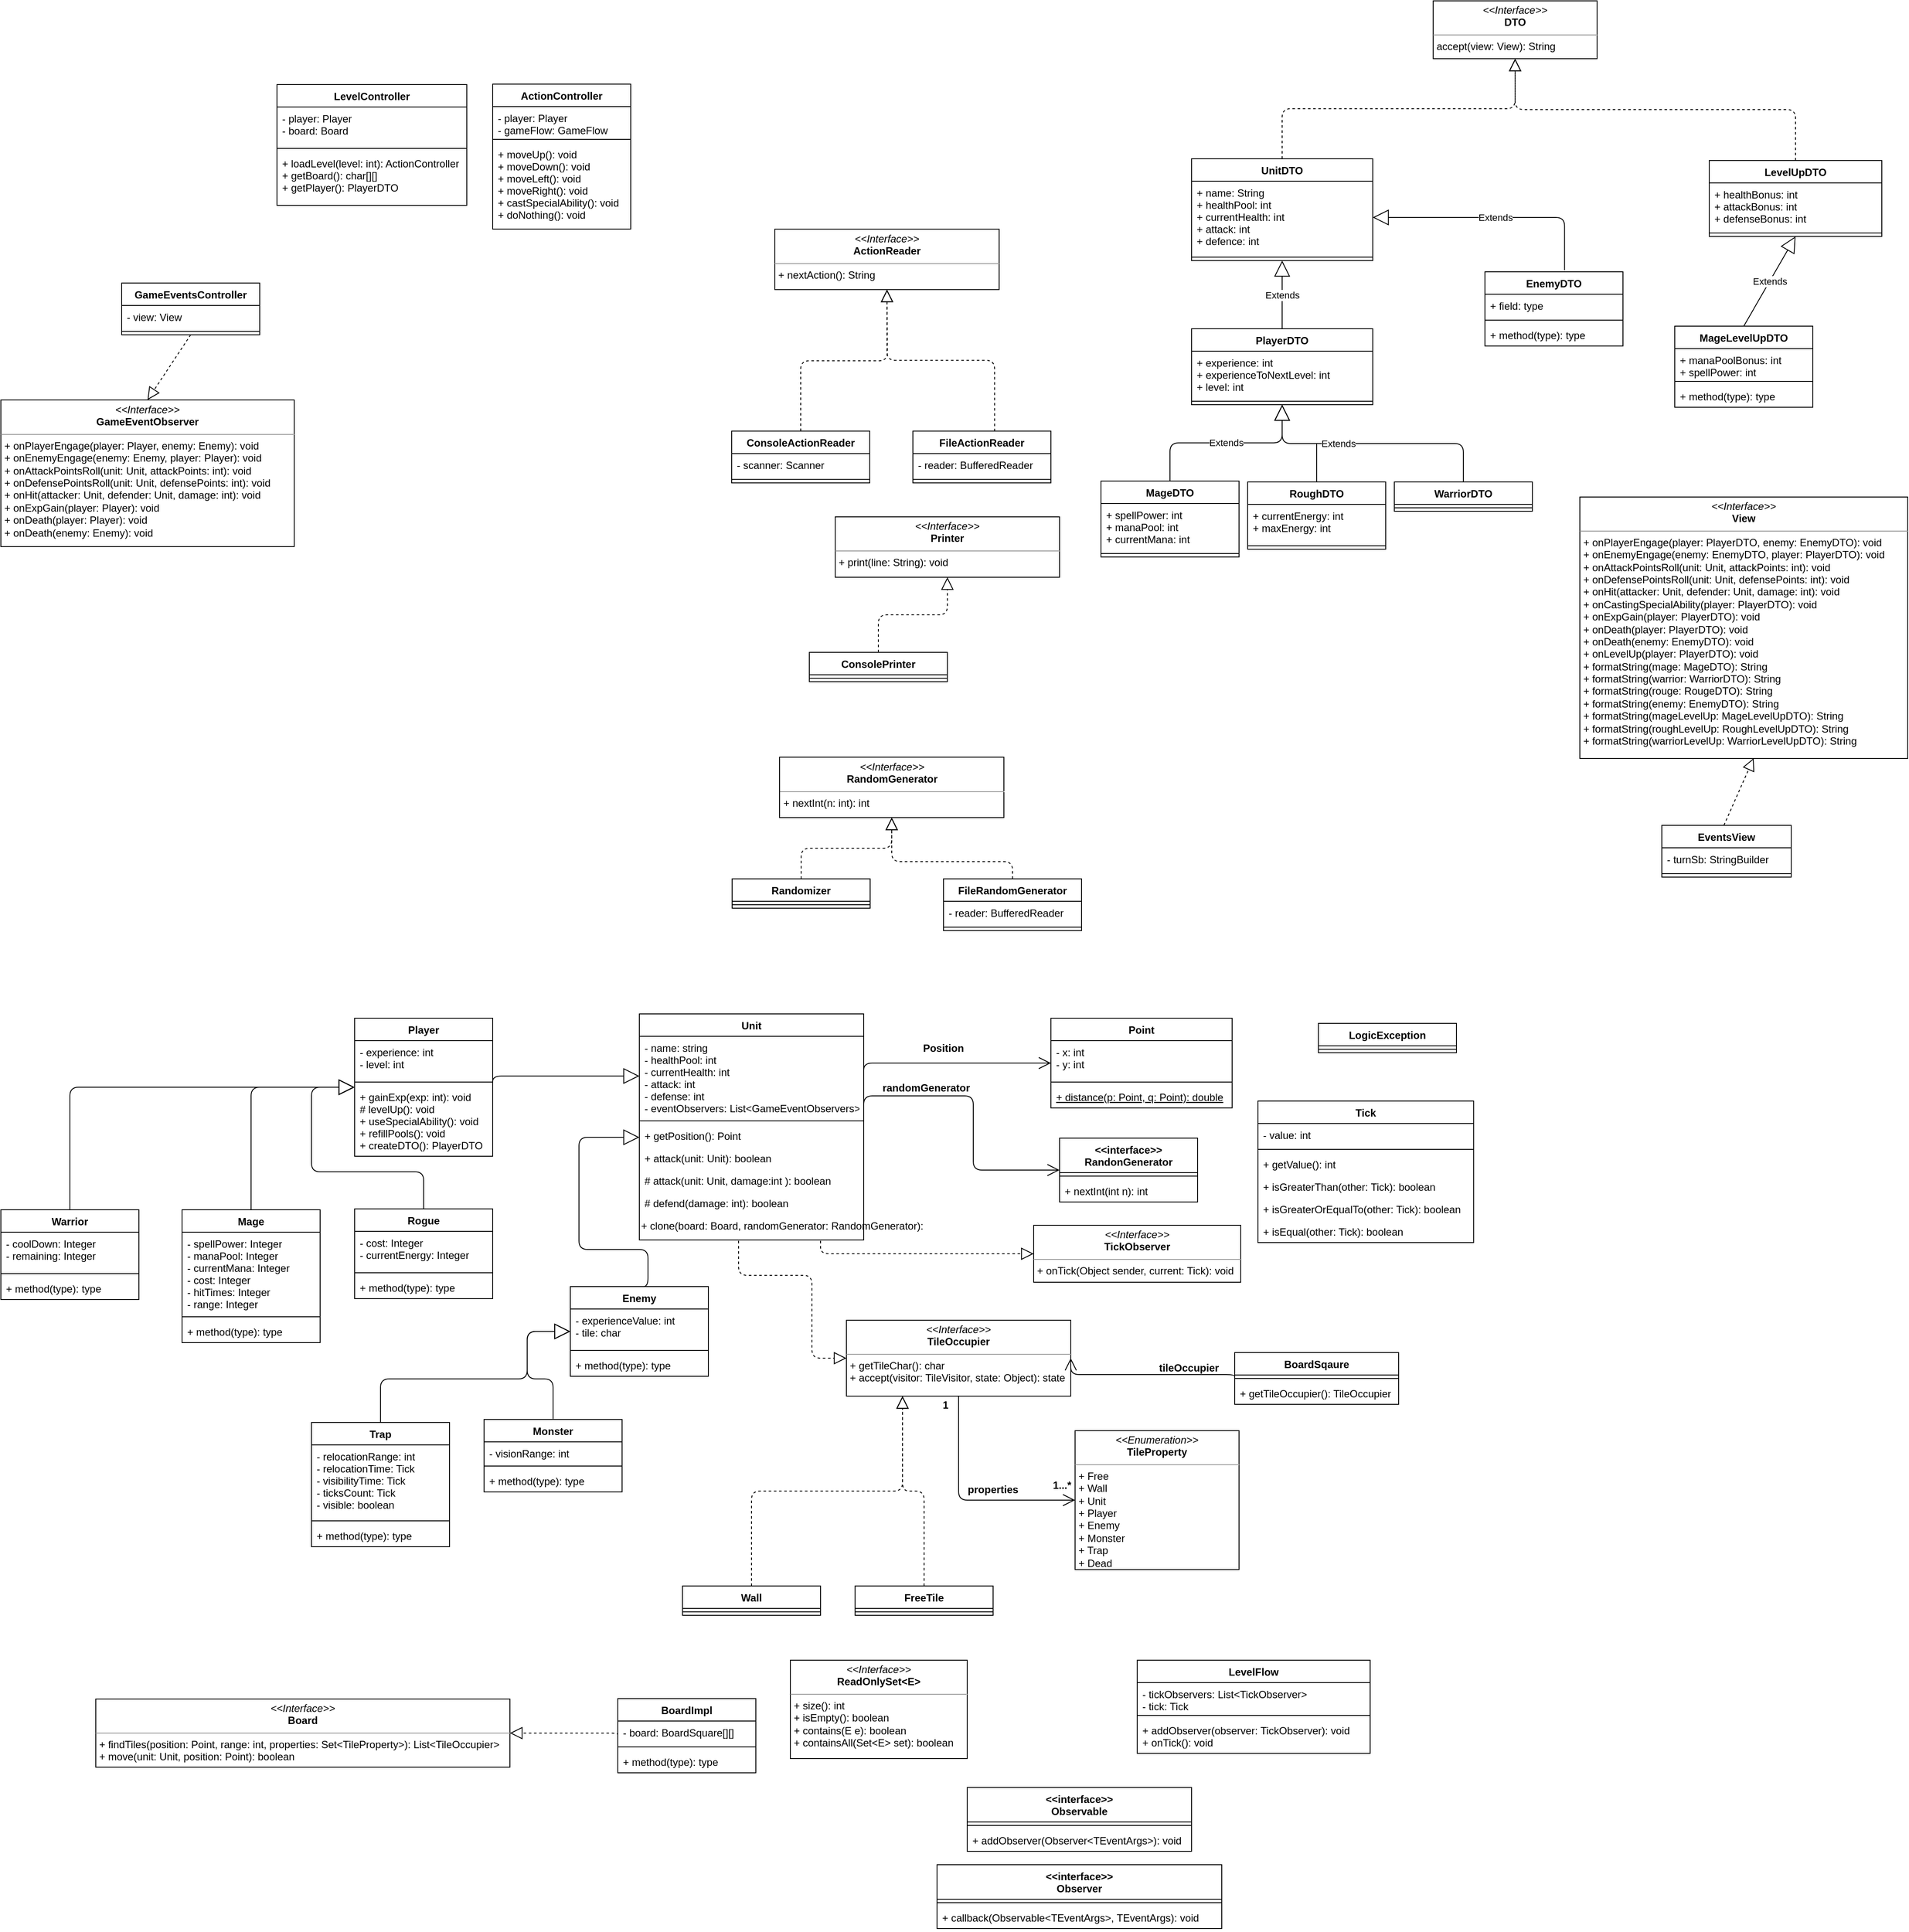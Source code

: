 <mxfile version="10.7.4" type="device"><diagram id="iCFrL1C1Wzxt1T6aI5Oe" name="Page-1"><mxGraphModel dx="1306" dy="1738" grid="1" gridSize="10" guides="1" tooltips="1" connect="1" arrows="1" fold="1" page="1" pageScale="1" pageWidth="1654" pageHeight="1169" math="0" shadow="0"><root><mxCell id="0"/><mxCell id="1" parent="0"/><mxCell id="L_ck3ojYHSM4vewzUMP9-1" value="Player" style="swimlane;fontStyle=1;align=center;verticalAlign=top;childLayout=stackLayout;horizontal=1;startSize=26;horizontalStack=0;resizeParent=1;resizeParentMax=0;resizeLast=0;collapsible=1;marginBottom=0;" parent="1" vertex="1"><mxGeometry x="470" y="32" width="160" height="160" as="geometry"/></mxCell><mxCell id="L_ck3ojYHSM4vewzUMP9-2" value="- experience: int&#10;- level: int&#10;" style="text;strokeColor=none;fillColor=none;align=left;verticalAlign=top;spacingLeft=4;spacingRight=4;overflow=hidden;rotatable=0;points=[[0,0.5],[1,0.5]];portConstraint=eastwest;" parent="L_ck3ojYHSM4vewzUMP9-1" vertex="1"><mxGeometry y="26" width="160" height="44" as="geometry"/></mxCell><mxCell id="L_ck3ojYHSM4vewzUMP9-3" value="" style="line;strokeWidth=1;fillColor=none;align=left;verticalAlign=middle;spacingTop=-1;spacingLeft=3;spacingRight=3;rotatable=0;labelPosition=right;points=[];portConstraint=eastwest;" parent="L_ck3ojYHSM4vewzUMP9-1" vertex="1"><mxGeometry y="70" width="160" height="8" as="geometry"/></mxCell><mxCell id="L_ck3ojYHSM4vewzUMP9-4" value="+ gainExp(exp: int): void&#10;# levelUp(): void&#10;+ useSpecialAbility(): void&#10;+ refillPools(): void&#10;+ createDTO(): PlayerDTO" style="text;strokeColor=none;fillColor=none;align=left;verticalAlign=top;spacingLeft=4;spacingRight=4;overflow=hidden;rotatable=0;points=[[0,0.5],[1,0.5]];portConstraint=eastwest;" parent="L_ck3ojYHSM4vewzUMP9-1" vertex="1"><mxGeometry y="78" width="160" height="82" as="geometry"/></mxCell><mxCell id="L_ck3ojYHSM4vewzUMP9-5" value="Rogue" style="swimlane;fontStyle=1;align=center;verticalAlign=top;childLayout=stackLayout;horizontal=1;startSize=26;horizontalStack=0;resizeParent=1;resizeParentMax=0;resizeLast=0;collapsible=1;marginBottom=0;" parent="1" vertex="1"><mxGeometry x="470" y="253" width="160" height="104" as="geometry"/></mxCell><mxCell id="L_ck3ojYHSM4vewzUMP9-6" value="- cost: Integer&#10;- currentEnergy: Integer&#10;" style="text;strokeColor=none;fillColor=none;align=left;verticalAlign=top;spacingLeft=4;spacingRight=4;overflow=hidden;rotatable=0;points=[[0,0.5],[1,0.5]];portConstraint=eastwest;" parent="L_ck3ojYHSM4vewzUMP9-5" vertex="1"><mxGeometry y="26" width="160" height="44" as="geometry"/></mxCell><mxCell id="L_ck3ojYHSM4vewzUMP9-7" value="" style="line;strokeWidth=1;fillColor=none;align=left;verticalAlign=middle;spacingTop=-1;spacingLeft=3;spacingRight=3;rotatable=0;labelPosition=right;points=[];portConstraint=eastwest;" parent="L_ck3ojYHSM4vewzUMP9-5" vertex="1"><mxGeometry y="70" width="160" height="8" as="geometry"/></mxCell><mxCell id="L_ck3ojYHSM4vewzUMP9-8" value="+ method(type): type" style="text;strokeColor=none;fillColor=none;align=left;verticalAlign=top;spacingLeft=4;spacingRight=4;overflow=hidden;rotatable=0;points=[[0,0.5],[1,0.5]];portConstraint=eastwest;" parent="L_ck3ojYHSM4vewzUMP9-5" vertex="1"><mxGeometry y="78" width="160" height="26" as="geometry"/></mxCell><mxCell id="L_ck3ojYHSM4vewzUMP9-9" value="Mage" style="swimlane;fontStyle=1;align=center;verticalAlign=top;childLayout=stackLayout;horizontal=1;startSize=26;horizontalStack=0;resizeParent=1;resizeParentMax=0;resizeLast=0;collapsible=1;marginBottom=0;" parent="1" vertex="1"><mxGeometry x="270" y="254" width="160" height="154" as="geometry"/></mxCell><mxCell id="L_ck3ojYHSM4vewzUMP9-10" value="- spellPower: Integer&#10;- manaPool: Integer&#10;- currentMana: Integer&#10;- cost: Integer&#10;- hitTimes: Integer&#10;- range: Integer&#10;" style="text;strokeColor=none;fillColor=none;align=left;verticalAlign=top;spacingLeft=4;spacingRight=4;overflow=hidden;rotatable=0;points=[[0,0.5],[1,0.5]];portConstraint=eastwest;" parent="L_ck3ojYHSM4vewzUMP9-9" vertex="1"><mxGeometry y="26" width="160" height="94" as="geometry"/></mxCell><mxCell id="L_ck3ojYHSM4vewzUMP9-11" value="" style="line;strokeWidth=1;fillColor=none;align=left;verticalAlign=middle;spacingTop=-1;spacingLeft=3;spacingRight=3;rotatable=0;labelPosition=right;points=[];portConstraint=eastwest;" parent="L_ck3ojYHSM4vewzUMP9-9" vertex="1"><mxGeometry y="120" width="160" height="8" as="geometry"/></mxCell><mxCell id="L_ck3ojYHSM4vewzUMP9-12" value="+ method(type): type" style="text;strokeColor=none;fillColor=none;align=left;verticalAlign=top;spacingLeft=4;spacingRight=4;overflow=hidden;rotatable=0;points=[[0,0.5],[1,0.5]];portConstraint=eastwest;" parent="L_ck3ojYHSM4vewzUMP9-9" vertex="1"><mxGeometry y="128" width="160" height="26" as="geometry"/></mxCell><mxCell id="L_ck3ojYHSM4vewzUMP9-13" value="Warrior" style="swimlane;fontStyle=1;align=center;verticalAlign=top;childLayout=stackLayout;horizontal=1;startSize=26;horizontalStack=0;resizeParent=1;resizeParentMax=0;resizeLast=0;collapsible=1;marginBottom=0;" parent="1" vertex="1"><mxGeometry x="60" y="254" width="160" height="104" as="geometry"/></mxCell><mxCell id="L_ck3ojYHSM4vewzUMP9-14" value="- coolDown: Integer&#10;- remaining: Integer&#10;" style="text;strokeColor=none;fillColor=none;align=left;verticalAlign=top;spacingLeft=4;spacingRight=4;overflow=hidden;rotatable=0;points=[[0,0.5],[1,0.5]];portConstraint=eastwest;" parent="L_ck3ojYHSM4vewzUMP9-13" vertex="1"><mxGeometry y="26" width="160" height="44" as="geometry"/></mxCell><mxCell id="L_ck3ojYHSM4vewzUMP9-15" value="" style="line;strokeWidth=1;fillColor=none;align=left;verticalAlign=middle;spacingTop=-1;spacingLeft=3;spacingRight=3;rotatable=0;labelPosition=right;points=[];portConstraint=eastwest;" parent="L_ck3ojYHSM4vewzUMP9-13" vertex="1"><mxGeometry y="70" width="160" height="8" as="geometry"/></mxCell><mxCell id="L_ck3ojYHSM4vewzUMP9-16" value="+ method(type): type" style="text;strokeColor=none;fillColor=none;align=left;verticalAlign=top;spacingLeft=4;spacingRight=4;overflow=hidden;rotatable=0;points=[[0,0.5],[1,0.5]];portConstraint=eastwest;" parent="L_ck3ojYHSM4vewzUMP9-13" vertex="1"><mxGeometry y="78" width="160" height="26" as="geometry"/></mxCell><mxCell id="L_ck3ojYHSM4vewzUMP9-25" value="Enemy" style="swimlane;fontStyle=1;align=center;verticalAlign=top;childLayout=stackLayout;horizontal=1;startSize=26;horizontalStack=0;resizeParent=1;resizeParentMax=0;resizeLast=0;collapsible=1;marginBottom=0;" parent="1" vertex="1"><mxGeometry x="720" y="343" width="160" height="104" as="geometry"/></mxCell><mxCell id="L_ck3ojYHSM4vewzUMP9-26" value="- experienceValue: int&#10;- tile: char&#10;" style="text;strokeColor=none;fillColor=none;align=left;verticalAlign=top;spacingLeft=4;spacingRight=4;overflow=hidden;rotatable=0;points=[[0,0.5],[1,0.5]];portConstraint=eastwest;" parent="L_ck3ojYHSM4vewzUMP9-25" vertex="1"><mxGeometry y="26" width="160" height="44" as="geometry"/></mxCell><mxCell id="L_ck3ojYHSM4vewzUMP9-27" value="" style="line;strokeWidth=1;fillColor=none;align=left;verticalAlign=middle;spacingTop=-1;spacingLeft=3;spacingRight=3;rotatable=0;labelPosition=right;points=[];portConstraint=eastwest;" parent="L_ck3ojYHSM4vewzUMP9-25" vertex="1"><mxGeometry y="70" width="160" height="8" as="geometry"/></mxCell><mxCell id="L_ck3ojYHSM4vewzUMP9-28" value="+ method(type): type" style="text;strokeColor=none;fillColor=none;align=left;verticalAlign=top;spacingLeft=4;spacingRight=4;overflow=hidden;rotatable=0;points=[[0,0.5],[1,0.5]];portConstraint=eastwest;" parent="L_ck3ojYHSM4vewzUMP9-25" vertex="1"><mxGeometry y="78" width="160" height="26" as="geometry"/></mxCell><mxCell id="L_ck3ojYHSM4vewzUMP9-29" value="Trap" style="swimlane;fontStyle=1;align=center;verticalAlign=top;childLayout=stackLayout;horizontal=1;startSize=26;horizontalStack=0;resizeParent=1;resizeParentMax=0;resizeLast=0;collapsible=1;marginBottom=0;" parent="1" vertex="1"><mxGeometry x="420" y="500.5" width="160" height="144" as="geometry"/></mxCell><mxCell id="L_ck3ojYHSM4vewzUMP9-30" value="- relocationRange: int&#10;- relocationTime: Tick&#10;- visibilityTime: Tick&#10;- ticksCount: Tick&#10;- visible: boolean" style="text;strokeColor=none;fillColor=none;align=left;verticalAlign=top;spacingLeft=4;spacingRight=4;overflow=hidden;rotatable=0;points=[[0,0.5],[1,0.5]];portConstraint=eastwest;" parent="L_ck3ojYHSM4vewzUMP9-29" vertex="1"><mxGeometry y="26" width="160" height="84" as="geometry"/></mxCell><mxCell id="L_ck3ojYHSM4vewzUMP9-31" value="" style="line;strokeWidth=1;fillColor=none;align=left;verticalAlign=middle;spacingTop=-1;spacingLeft=3;spacingRight=3;rotatable=0;labelPosition=right;points=[];portConstraint=eastwest;" parent="L_ck3ojYHSM4vewzUMP9-29" vertex="1"><mxGeometry y="110" width="160" height="8" as="geometry"/></mxCell><mxCell id="L_ck3ojYHSM4vewzUMP9-32" value="+ method(type): type" style="text;strokeColor=none;fillColor=none;align=left;verticalAlign=top;spacingLeft=4;spacingRight=4;overflow=hidden;rotatable=0;points=[[0,0.5],[1,0.5]];portConstraint=eastwest;" parent="L_ck3ojYHSM4vewzUMP9-29" vertex="1"><mxGeometry y="118" width="160" height="26" as="geometry"/></mxCell><mxCell id="L_ck3ojYHSM4vewzUMP9-33" value="Monster" style="swimlane;fontStyle=1;align=center;verticalAlign=top;childLayout=stackLayout;horizontal=1;startSize=26;horizontalStack=0;resizeParent=1;resizeParentMax=0;resizeLast=0;collapsible=1;marginBottom=0;" parent="1" vertex="1"><mxGeometry x="620" y="497" width="160" height="84" as="geometry"/></mxCell><mxCell id="L_ck3ojYHSM4vewzUMP9-34" value="- visionRange: int&#10;" style="text;strokeColor=none;fillColor=none;align=left;verticalAlign=top;spacingLeft=4;spacingRight=4;overflow=hidden;rotatable=0;points=[[0,0.5],[1,0.5]];portConstraint=eastwest;" parent="L_ck3ojYHSM4vewzUMP9-33" vertex="1"><mxGeometry y="26" width="160" height="24" as="geometry"/></mxCell><mxCell id="L_ck3ojYHSM4vewzUMP9-35" value="" style="line;strokeWidth=1;fillColor=none;align=left;verticalAlign=middle;spacingTop=-1;spacingLeft=3;spacingRight=3;rotatable=0;labelPosition=right;points=[];portConstraint=eastwest;" parent="L_ck3ojYHSM4vewzUMP9-33" vertex="1"><mxGeometry y="50" width="160" height="8" as="geometry"/></mxCell><mxCell id="L_ck3ojYHSM4vewzUMP9-36" value="+ method(type): type" style="text;strokeColor=none;fillColor=none;align=left;verticalAlign=top;spacingLeft=4;spacingRight=4;overflow=hidden;rotatable=0;points=[[0,0.5],[1,0.5]];portConstraint=eastwest;" parent="L_ck3ojYHSM4vewzUMP9-33" vertex="1"><mxGeometry y="58" width="160" height="26" as="geometry"/></mxCell><mxCell id="L_ck3ojYHSM4vewzUMP9-37" value="Unit" style="swimlane;fontStyle=1;align=center;verticalAlign=top;childLayout=stackLayout;horizontal=1;startSize=26;horizontalStack=0;resizeParent=1;resizeParentMax=0;resizeLast=0;collapsible=1;marginBottom=0;" parent="1" vertex="1"><mxGeometry x="800" y="27" width="260" height="262" as="geometry"/></mxCell><mxCell id="L_ck3ojYHSM4vewzUMP9-38" value="- name: string&#10;- healthPool: int&#10;- currentHealth: int&#10;- attack: int&#10;- defense: int&#10;- eventObservers: List&lt;GameEventObservers&gt;" style="text;strokeColor=none;fillColor=none;align=left;verticalAlign=top;spacingLeft=4;spacingRight=4;overflow=hidden;rotatable=0;points=[[0,0.5],[1,0.5]];portConstraint=eastwest;" parent="L_ck3ojYHSM4vewzUMP9-37" vertex="1"><mxGeometry y="26" width="260" height="94" as="geometry"/></mxCell><mxCell id="L_ck3ojYHSM4vewzUMP9-39" value="" style="line;strokeWidth=1;fillColor=none;align=left;verticalAlign=middle;spacingTop=-1;spacingLeft=3;spacingRight=3;rotatable=0;labelPosition=right;points=[];portConstraint=eastwest;" parent="L_ck3ojYHSM4vewzUMP9-37" vertex="1"><mxGeometry y="120" width="260" height="8" as="geometry"/></mxCell><mxCell id="kSLWOauG2g6fapPsKJv9-48" value="+ getPosition(): Point" style="text;strokeColor=none;fillColor=none;align=left;verticalAlign=top;spacingLeft=4;spacingRight=4;overflow=hidden;rotatable=0;points=[[0,0.5],[1,0.5]];portConstraint=eastwest;" parent="L_ck3ojYHSM4vewzUMP9-37" vertex="1"><mxGeometry y="128" width="260" height="26" as="geometry"/></mxCell><mxCell id="L_ck3ojYHSM4vewzUMP9-40" value="+ attack(unit: Unit): boolean" style="text;strokeColor=none;fillColor=none;align=left;verticalAlign=top;spacingLeft=4;spacingRight=4;overflow=hidden;rotatable=0;points=[[0,0.5],[1,0.5]];portConstraint=eastwest;" parent="L_ck3ojYHSM4vewzUMP9-37" vertex="1"><mxGeometry y="154" width="260" height="26" as="geometry"/></mxCell><mxCell id="XB2qh1OJG_jIQvXN64Dg-1" value="# attack(unit: Unit, damage:int ): boolean" style="text;strokeColor=none;fillColor=none;align=left;verticalAlign=top;spacingLeft=4;spacingRight=4;overflow=hidden;rotatable=0;points=[[0,0.5],[1,0.5]];portConstraint=eastwest;" parent="L_ck3ojYHSM4vewzUMP9-37" vertex="1"><mxGeometry y="180" width="260" height="26" as="geometry"/></mxCell><mxCell id="kSLWOauG2g6fapPsKJv9-49" value="# defend(damage: int): boolean" style="text;strokeColor=none;fillColor=none;align=left;verticalAlign=top;spacingLeft=4;spacingRight=4;overflow=hidden;rotatable=0;points=[[0,0.5],[1,0.5]];portConstraint=eastwest;" parent="L_ck3ojYHSM4vewzUMP9-37" vertex="1"><mxGeometry y="206" width="260" height="26" as="geometry"/></mxCell><mxCell id="zH22D_5pd8TXm8DkSThZ-80" value="+ clone(board: Board, randomGenerator: RandomGenerator):&amp;nbsp;" style="text;html=1;" parent="L_ck3ojYHSM4vewzUMP9-37" vertex="1"><mxGeometry y="232" width="260" height="30" as="geometry"/></mxCell><mxCell id="L_ck3ojYHSM4vewzUMP9-41" value="Tick" style="swimlane;fontStyle=1;align=center;verticalAlign=top;childLayout=stackLayout;horizontal=1;startSize=26;horizontalStack=0;resizeParent=1;resizeParentMax=0;resizeLast=0;collapsible=1;marginBottom=0;" parent="1" vertex="1"><mxGeometry x="1516.9" y="128" width="250" height="164" as="geometry"/></mxCell><mxCell id="L_ck3ojYHSM4vewzUMP9-42" value="- value: int" style="text;strokeColor=none;fillColor=none;align=left;verticalAlign=top;spacingLeft=4;spacingRight=4;overflow=hidden;rotatable=0;points=[[0,0.5],[1,0.5]];portConstraint=eastwest;" parent="L_ck3ojYHSM4vewzUMP9-41" vertex="1"><mxGeometry y="26" width="250" height="26" as="geometry"/></mxCell><mxCell id="L_ck3ojYHSM4vewzUMP9-43" value="" style="line;strokeWidth=1;fillColor=none;align=left;verticalAlign=middle;spacingTop=-1;spacingLeft=3;spacingRight=3;rotatable=0;labelPosition=right;points=[];portConstraint=eastwest;" parent="L_ck3ojYHSM4vewzUMP9-41" vertex="1"><mxGeometry y="52" width="250" height="8" as="geometry"/></mxCell><mxCell id="L_ck3ojYHSM4vewzUMP9-44" value="+ getValue(): int" style="text;strokeColor=none;fillColor=none;align=left;verticalAlign=top;spacingLeft=4;spacingRight=4;overflow=hidden;rotatable=0;points=[[0,0.5],[1,0.5]];portConstraint=eastwest;" parent="L_ck3ojYHSM4vewzUMP9-41" vertex="1"><mxGeometry y="60" width="250" height="26" as="geometry"/></mxCell><mxCell id="kSLWOauG2g6fapPsKJv9-45" value="+ isGreaterThan(other: Tick): boolean&#10;" style="text;strokeColor=none;fillColor=none;align=left;verticalAlign=top;spacingLeft=4;spacingRight=4;overflow=hidden;rotatable=0;points=[[0,0.5],[1,0.5]];portConstraint=eastwest;" parent="L_ck3ojYHSM4vewzUMP9-41" vertex="1"><mxGeometry y="86" width="250" height="26" as="geometry"/></mxCell><mxCell id="kSLWOauG2g6fapPsKJv9-43" value="+ isGreaterOrEqualTo(other: Tick): boolean&#10;" style="text;strokeColor=none;fillColor=none;align=left;verticalAlign=top;spacingLeft=4;spacingRight=4;overflow=hidden;rotatable=0;points=[[0,0.5],[1,0.5]];portConstraint=eastwest;" parent="L_ck3ojYHSM4vewzUMP9-41" vertex="1"><mxGeometry y="112" width="250" height="26" as="geometry"/></mxCell><mxCell id="kSLWOauG2g6fapPsKJv9-44" value="+ isEqual(other: Tick): boolean&#10;" style="text;strokeColor=none;fillColor=none;align=left;verticalAlign=top;spacingLeft=4;spacingRight=4;overflow=hidden;rotatable=0;points=[[0,0.5],[1,0.5]];portConstraint=eastwest;" parent="L_ck3ojYHSM4vewzUMP9-41" vertex="1"><mxGeometry y="138" width="250" height="26" as="geometry"/></mxCell><mxCell id="L_ck3ojYHSM4vewzUMP9-45" value="Point" style="swimlane;fontStyle=1;align=center;verticalAlign=top;childLayout=stackLayout;horizontal=1;startSize=26;horizontalStack=0;resizeParent=1;resizeParentMax=0;resizeLast=0;collapsible=1;marginBottom=0;" parent="1" vertex="1"><mxGeometry x="1277" y="32" width="210" height="104" as="geometry"/></mxCell><mxCell id="L_ck3ojYHSM4vewzUMP9-46" value="- x: int&#10;- y: int&#10;" style="text;strokeColor=none;fillColor=none;align=left;verticalAlign=top;spacingLeft=4;spacingRight=4;overflow=hidden;rotatable=0;points=[[0,0.5],[1,0.5]];portConstraint=eastwest;" parent="L_ck3ojYHSM4vewzUMP9-45" vertex="1"><mxGeometry y="26" width="210" height="44" as="geometry"/></mxCell><mxCell id="L_ck3ojYHSM4vewzUMP9-47" value="" style="line;strokeWidth=1;fillColor=none;align=left;verticalAlign=middle;spacingTop=-1;spacingLeft=3;spacingRight=3;rotatable=0;labelPosition=right;points=[];portConstraint=eastwest;" parent="L_ck3ojYHSM4vewzUMP9-45" vertex="1"><mxGeometry y="70" width="210" height="8" as="geometry"/></mxCell><mxCell id="L_ck3ojYHSM4vewzUMP9-48" value="+ distance(p: Point, q: Point): double&#10;" style="text;strokeColor=none;fillColor=none;align=left;verticalAlign=top;spacingLeft=4;spacingRight=4;overflow=hidden;rotatable=0;points=[[0,0.5],[1,0.5]];portConstraint=eastwest;fontStyle=4" parent="L_ck3ojYHSM4vewzUMP9-45" vertex="1"><mxGeometry y="78" width="210" height="26" as="geometry"/></mxCell><mxCell id="L_ck3ojYHSM4vewzUMP9-56" value="&lt;&lt;interface&gt;&gt;&#10;Observable" style="swimlane;fontStyle=1;align=center;verticalAlign=top;childLayout=stackLayout;horizontal=1;startSize=40;horizontalStack=0;resizeParent=1;resizeParentMax=0;resizeLast=0;collapsible=1;marginBottom=0;" parent="1" vertex="1"><mxGeometry x="1180" y="923.5" width="260" height="74" as="geometry"/></mxCell><mxCell id="L_ck3ojYHSM4vewzUMP9-58" value="" style="line;strokeWidth=1;fillColor=none;align=left;verticalAlign=middle;spacingTop=-1;spacingLeft=3;spacingRight=3;rotatable=0;labelPosition=right;points=[];portConstraint=eastwest;" parent="L_ck3ojYHSM4vewzUMP9-56" vertex="1"><mxGeometry y="40" width="260" height="8" as="geometry"/></mxCell><mxCell id="L_ck3ojYHSM4vewzUMP9-59" value="+ addObserver(Observer&lt;TEventArgs&gt;): void" style="text;strokeColor=none;fillColor=none;align=left;verticalAlign=top;spacingLeft=4;spacingRight=4;overflow=hidden;rotatable=0;points=[[0,0.5],[1,0.5]];portConstraint=eastwest;" parent="L_ck3ojYHSM4vewzUMP9-56" vertex="1"><mxGeometry y="48" width="260" height="26" as="geometry"/></mxCell><mxCell id="L_ck3ojYHSM4vewzUMP9-60" value="&lt;&lt;interface&gt;&gt;&#10;Observer" style="swimlane;fontStyle=1;align=center;verticalAlign=top;childLayout=stackLayout;horizontal=1;startSize=40;horizontalStack=0;resizeParent=1;resizeParentMax=0;resizeLast=0;collapsible=1;marginBottom=0;" parent="1" vertex="1"><mxGeometry x="1145" y="1013" width="330" height="74" as="geometry"/></mxCell><mxCell id="L_ck3ojYHSM4vewzUMP9-62" value="" style="line;strokeWidth=1;fillColor=none;align=left;verticalAlign=middle;spacingTop=-1;spacingLeft=3;spacingRight=3;rotatable=0;labelPosition=right;points=[];portConstraint=eastwest;" parent="L_ck3ojYHSM4vewzUMP9-60" vertex="1"><mxGeometry y="40" width="330" height="8" as="geometry"/></mxCell><mxCell id="L_ck3ojYHSM4vewzUMP9-63" value="+ callback(Observable&lt;TEventArgs&gt;, TEventArgs): void" style="text;strokeColor=none;fillColor=none;align=left;verticalAlign=top;spacingLeft=4;spacingRight=4;overflow=hidden;rotatable=0;points=[[0,0.5],[1,0.5]];portConstraint=eastwest;" parent="L_ck3ojYHSM4vewzUMP9-60" vertex="1"><mxGeometry y="48" width="330" height="26" as="geometry"/></mxCell><mxCell id="L_ck3ojYHSM4vewzUMP9-64" value="&lt;&lt;interface&gt;&gt;&#10;RandonGenerator" style="swimlane;fontStyle=1;align=center;verticalAlign=top;childLayout=stackLayout;horizontal=1;startSize=40;horizontalStack=0;resizeParent=1;resizeParentMax=0;resizeLast=0;collapsible=1;marginBottom=0;" parent="1" vertex="1"><mxGeometry x="1287" y="171" width="160" height="74" as="geometry"/></mxCell><mxCell id="L_ck3ojYHSM4vewzUMP9-66" value="" style="line;strokeWidth=1;fillColor=none;align=left;verticalAlign=middle;spacingTop=-1;spacingLeft=3;spacingRight=3;rotatable=0;labelPosition=right;points=[];portConstraint=eastwest;" parent="L_ck3ojYHSM4vewzUMP9-64" vertex="1"><mxGeometry y="40" width="160" height="8" as="geometry"/></mxCell><mxCell id="L_ck3ojYHSM4vewzUMP9-67" value="+ nextInt(int n): int" style="text;strokeColor=none;fillColor=none;align=left;verticalAlign=top;spacingLeft=4;spacingRight=4;overflow=hidden;rotatable=0;points=[[0,0.5],[1,0.5]];portConstraint=eastwest;" parent="L_ck3ojYHSM4vewzUMP9-64" vertex="1"><mxGeometry y="48" width="160" height="26" as="geometry"/></mxCell><mxCell id="kSLWOauG2g6fapPsKJv9-2" value="Position" style="text;align=center;fontStyle=1;verticalAlign=middle;spacingLeft=3;spacingRight=3;strokeColor=none;rotatable=0;points=[[0,0.5],[1,0.5]];portConstraint=eastwest;" parent="1" vertex="1"><mxGeometry x="1112.5" y="53" width="80" height="26" as="geometry"/></mxCell><mxCell id="kSLWOauG2g6fapPsKJv9-4" value="randomGenerator" style="text;align=center;fontStyle=1;verticalAlign=middle;spacingLeft=3;spacingRight=3;strokeColor=none;rotatable=0;points=[[0,0.5],[1,0.5]];portConstraint=eastwest;" parent="1" vertex="1"><mxGeometry x="1077.5" y="99" width="110" height="26" as="geometry"/></mxCell><mxCell id="kSLWOauG2g6fapPsKJv9-6" value="&lt;p style=&quot;margin: 0px ; margin-top: 4px ; text-align: center&quot;&gt;&lt;i&gt;&amp;lt;&amp;lt;Interface&amp;gt;&amp;gt;&lt;/i&gt;&lt;br&gt;&lt;b&gt;TickObserver&lt;/b&gt;&lt;/p&gt;&lt;hr size=&quot;1&quot;&gt;&lt;p style=&quot;margin: 0px ; margin-left: 4px&quot;&gt;+ onTick(Object sender, current: Tick): void&lt;/p&gt;" style="verticalAlign=top;align=left;overflow=fill;fontSize=12;fontFamily=Helvetica;html=1;" parent="1" vertex="1"><mxGeometry x="1257" y="272" width="240" height="66" as="geometry"/></mxCell><mxCell id="kSLWOauG2g6fapPsKJv9-7" value="LogicException" style="swimlane;fontStyle=1;align=center;verticalAlign=top;childLayout=stackLayout;horizontal=1;startSize=26;horizontalStack=0;resizeParent=1;resizeParentMax=0;resizeLast=0;collapsible=1;marginBottom=0;" parent="1" vertex="1"><mxGeometry x="1587" y="38" width="160" height="34" as="geometry"/></mxCell><mxCell id="kSLWOauG2g6fapPsKJv9-9" value="" style="line;strokeWidth=1;fillColor=none;align=left;verticalAlign=middle;spacingTop=-1;spacingLeft=3;spacingRight=3;rotatable=0;labelPosition=right;points=[];portConstraint=eastwest;" parent="kSLWOauG2g6fapPsKJv9-7" vertex="1"><mxGeometry y="26" width="160" height="8" as="geometry"/></mxCell><mxCell id="kSLWOauG2g6fapPsKJv9-24" value="" style="endArrow=open;endFill=1;endSize=12;html=1;entryX=0;entryY=0.5;entryDx=0;entryDy=0;edgeStyle=orthogonalEdgeStyle;exitX=1;exitY=0.5;exitDx=0;exitDy=0;" parent="1" source="L_ck3ojYHSM4vewzUMP9-38" target="L_ck3ojYHSM4vewzUMP9-45" edge="1"><mxGeometry width="160" relative="1" as="geometry"><mxPoint x="1050" y="84" as="sourcePoint"/><mxPoint x="1267" y="92" as="targetPoint"/><Array as="points"><mxPoint x="1060" y="84"/></Array></mxGeometry></mxCell><mxCell id="kSLWOauG2g6fapPsKJv9-25" value="" style="endArrow=open;endFill=1;endSize=12;html=1;entryX=0;entryY=0.5;entryDx=0;entryDy=0;edgeStyle=orthogonalEdgeStyle;exitX=1;exitY=0.5;exitDx=0;exitDy=0;" parent="1" source="L_ck3ojYHSM4vewzUMP9-37" target="L_ck3ojYHSM4vewzUMP9-64" edge="1"><mxGeometry width="160" relative="1" as="geometry"><mxPoint x="1080" y="120" as="sourcePoint"/><mxPoint x="1297" y="132" as="targetPoint"/><Array as="points"><mxPoint x="1060" y="122"/><mxPoint x="1187" y="122"/><mxPoint x="1187" y="208"/></Array></mxGeometry></mxCell><mxCell id="kSLWOauG2g6fapPsKJv9-28" value="" style="endArrow=block;endSize=16;endFill=0;html=1;exitX=1;exitY=0.5;exitDx=0;exitDy=0;edgeStyle=orthogonalEdgeStyle;" parent="1" source="L_ck3ojYHSM4vewzUMP9-1" edge="1"><mxGeometry width="160" relative="1" as="geometry"><mxPoint x="660" y="118" as="sourcePoint"/><mxPoint x="800" y="99" as="targetPoint"/><Array as="points"><mxPoint x="630" y="99"/></Array></mxGeometry></mxCell><mxCell id="kSLWOauG2g6fapPsKJv9-34" value="" style="endArrow=block;endSize=16;endFill=0;html=1;entryX=0;entryY=0.5;entryDx=0;entryDy=0;exitX=0.5;exitY=0;exitDx=0;exitDy=0;edgeStyle=orthogonalEdgeStyle;" parent="1" source="L_ck3ojYHSM4vewzUMP9-13" target="L_ck3ojYHSM4vewzUMP9-1" edge="1"><mxGeometry width="160" relative="1" as="geometry"><mxPoint x="290" y="170" as="sourcePoint"/><mxPoint x="450" y="170" as="targetPoint"/></mxGeometry></mxCell><mxCell id="kSLWOauG2g6fapPsKJv9-35" value="" style="endArrow=block;endSize=16;endFill=0;html=1;entryX=0;entryY=0.5;entryDx=0;entryDy=0;exitX=0.5;exitY=0;exitDx=0;exitDy=0;edgeStyle=orthogonalEdgeStyle;" parent="1" source="L_ck3ojYHSM4vewzUMP9-9" target="L_ck3ojYHSM4vewzUMP9-1" edge="1"><mxGeometry x="0.021" y="10" width="160" relative="1" as="geometry"><mxPoint x="230" y="200" as="sourcePoint"/><mxPoint x="390" y="200" as="targetPoint"/><mxPoint as="offset"/></mxGeometry></mxCell><mxCell id="kSLWOauG2g6fapPsKJv9-36" value="" style="endArrow=block;endSize=16;endFill=0;html=1;entryX=0;entryY=0.5;entryDx=0;entryDy=0;exitX=0.5;exitY=0;exitDx=0;exitDy=0;edgeStyle=orthogonalEdgeStyle;" parent="1" source="L_ck3ojYHSM4vewzUMP9-5" target="L_ck3ojYHSM4vewzUMP9-1" edge="1"><mxGeometry width="160" relative="1" as="geometry"><mxPoint x="380" y="210" as="sourcePoint"/><mxPoint x="540" y="210" as="targetPoint"/><Array as="points"><mxPoint x="550" y="210"/><mxPoint x="420" y="210"/><mxPoint x="420" y="112"/></Array></mxGeometry></mxCell><mxCell id="kSLWOauG2g6fapPsKJv9-37" value="" style="endArrow=block;endSize=16;endFill=0;html=1;exitX=0.5;exitY=0;exitDx=0;exitDy=0;edgeStyle=orthogonalEdgeStyle;" parent="1" source="L_ck3ojYHSM4vewzUMP9-25" edge="1"><mxGeometry width="160" relative="1" as="geometry"><mxPoint x="650" y="430" as="sourcePoint"/><mxPoint x="800" y="170" as="targetPoint"/><Array as="points"><mxPoint x="810" y="343"/><mxPoint x="810" y="300"/><mxPoint x="730" y="300"/><mxPoint x="730" y="170"/><mxPoint x="800" y="170"/></Array></mxGeometry></mxCell><mxCell id="kSLWOauG2g6fapPsKJv9-38" value="" style="endArrow=block;endSize=16;endFill=0;html=1;entryX=0;entryY=0.5;entryDx=0;entryDy=0;exitX=0.5;exitY=0;exitDx=0;exitDy=0;edgeStyle=orthogonalEdgeStyle;" parent="1" source="L_ck3ojYHSM4vewzUMP9-29" target="L_ck3ojYHSM4vewzUMP9-25" edge="1"><mxGeometry width="160" relative="1" as="geometry"><mxPoint x="490" y="617" as="sourcePoint"/><mxPoint x="650" y="617" as="targetPoint"/><Array as="points"><mxPoint x="500" y="450"/><mxPoint x="670" y="450"/><mxPoint x="670" y="395"/></Array></mxGeometry></mxCell><mxCell id="kSLWOauG2g6fapPsKJv9-39" value="" style="endArrow=block;endSize=16;endFill=0;html=1;entryX=0;entryY=0.5;entryDx=0;entryDy=0;exitX=0.5;exitY=0;exitDx=0;exitDy=0;edgeStyle=orthogonalEdgeStyle;" parent="1" source="L_ck3ojYHSM4vewzUMP9-33" target="L_ck3ojYHSM4vewzUMP9-25" edge="1"><mxGeometry width="160" relative="1" as="geometry"><mxPoint x="570" y="657" as="sourcePoint"/><mxPoint x="730" y="657" as="targetPoint"/><Array as="points"><mxPoint x="700" y="450"/><mxPoint x="670" y="450"/><mxPoint x="670" y="395"/></Array></mxGeometry></mxCell><mxCell id="kSLWOauG2g6fapPsKJv9-47" value="" style="endArrow=block;dashed=1;endFill=0;endSize=12;html=1;entryX=0;entryY=0.5;entryDx=0;entryDy=0;edgeStyle=orthogonalEdgeStyle;" parent="1" target="kSLWOauG2g6fapPsKJv9-6" edge="1"><mxGeometry width="160" relative="1" as="geometry"><mxPoint x="1010" y="290" as="sourcePoint"/><mxPoint x="1277" y="312" as="targetPoint"/><Array as="points"><mxPoint x="1010" y="290"/><mxPoint x="1010" y="305"/></Array></mxGeometry></mxCell><mxCell id="aiRTyhuSX5cm3T_qfBVd-1" value="BoardImpl" style="swimlane;fontStyle=1;align=center;verticalAlign=top;childLayout=stackLayout;horizontal=1;startSize=26;horizontalStack=0;resizeParent=1;resizeParentMax=0;resizeLast=0;collapsible=1;marginBottom=0;" parent="1" vertex="1"><mxGeometry x="775" y="820.5" width="160" height="86" as="geometry"/></mxCell><mxCell id="aiRTyhuSX5cm3T_qfBVd-2" value="- board: BoardSquare[][]" style="text;strokeColor=none;fillColor=none;align=left;verticalAlign=top;spacingLeft=4;spacingRight=4;overflow=hidden;rotatable=0;points=[[0,0.5],[1,0.5]];portConstraint=eastwest;" parent="aiRTyhuSX5cm3T_qfBVd-1" vertex="1"><mxGeometry y="26" width="160" height="26" as="geometry"/></mxCell><mxCell id="aiRTyhuSX5cm3T_qfBVd-3" value="" style="line;strokeWidth=1;fillColor=none;align=left;verticalAlign=middle;spacingTop=-1;spacingLeft=3;spacingRight=3;rotatable=0;labelPosition=right;points=[];portConstraint=eastwest;" parent="aiRTyhuSX5cm3T_qfBVd-1" vertex="1"><mxGeometry y="52" width="160" height="8" as="geometry"/></mxCell><mxCell id="aiRTyhuSX5cm3T_qfBVd-4" value="+ method(type): type" style="text;strokeColor=none;fillColor=none;align=left;verticalAlign=top;spacingLeft=4;spacingRight=4;overflow=hidden;rotatable=0;points=[[0,0.5],[1,0.5]];portConstraint=eastwest;" parent="aiRTyhuSX5cm3T_qfBVd-1" vertex="1"><mxGeometry y="60" width="160" height="26" as="geometry"/></mxCell><mxCell id="aiRTyhuSX5cm3T_qfBVd-5" value="&lt;p style=&quot;margin: 0px ; margin-top: 4px ; text-align: center&quot;&gt;&lt;i&gt;&amp;lt;&amp;lt;Interface&amp;gt;&amp;gt;&lt;/i&gt;&lt;br&gt;&lt;b&gt;Board&lt;/b&gt;&lt;/p&gt;&lt;hr size=&quot;1&quot;&gt;&lt;p style=&quot;margin: 0px ; margin-left: 4px&quot;&gt;+ findTiles(position: Point, range: int, properties: Set&amp;lt;TileProperty&amp;gt;): List&amp;lt;TileOccupier&amp;gt;&lt;/p&gt;&lt;p style=&quot;margin: 0px ; margin-left: 4px&quot;&gt;+ move(unit: Unit, position: Point): boolean&lt;/p&gt;" style="verticalAlign=top;align=left;overflow=fill;fontSize=12;fontFamily=Helvetica;html=1;" parent="1" vertex="1"><mxGeometry x="170" y="821" width="480" height="79" as="geometry"/></mxCell><mxCell id="aiRTyhuSX5cm3T_qfBVd-11" value="&lt;p style=&quot;margin: 0px ; margin-top: 4px ; text-align: center&quot;&gt;&lt;i&gt;&amp;lt;&amp;lt;Enumeration&amp;gt;&amp;gt;&lt;/i&gt;&lt;br&gt;&lt;b&gt;TileProperty&lt;/b&gt;&lt;/p&gt;&lt;hr size=&quot;1&quot;&gt;&lt;p style=&quot;margin: 0px ; margin-left: 4px&quot;&gt;+ Free&lt;/p&gt;&lt;p style=&quot;margin: 0px ; margin-left: 4px&quot;&gt;+ Wall&lt;/p&gt;&lt;p style=&quot;margin: 0px ; margin-left: 4px&quot;&gt;+ Unit&lt;/p&gt;&lt;p style=&quot;margin: 0px ; margin-left: 4px&quot;&gt;+ Player&lt;/p&gt;&lt;p style=&quot;margin: 0px ; margin-left: 4px&quot;&gt;+ Enemy&lt;/p&gt;&lt;p style=&quot;margin: 0px ; margin-left: 4px&quot;&gt;+ Monster&lt;/p&gt;&lt;p style=&quot;margin: 0px ; margin-left: 4px&quot;&gt;+ Trap&lt;/p&gt;&lt;p style=&quot;margin: 0px ; margin-left: 4px&quot;&gt;+ Dead&lt;/p&gt;" style="verticalAlign=top;align=left;overflow=fill;fontSize=12;fontFamily=Helvetica;html=1;" parent="1" vertex="1"><mxGeometry x="1305" y="510" width="190" height="161" as="geometry"/></mxCell><mxCell id="aiRTyhuSX5cm3T_qfBVd-12" value="&lt;p style=&quot;margin: 0px ; margin-top: 4px ; text-align: center&quot;&gt;&lt;i&gt;&amp;lt;&amp;lt;Interface&amp;gt;&amp;gt;&lt;/i&gt;&lt;br&gt;&lt;b&gt;TileOccupier&lt;/b&gt;&lt;/p&gt;&lt;hr size=&quot;1&quot;&gt;&lt;p style=&quot;margin: 0px ; margin-left: 4px&quot;&gt;+ getTileChar(): char&lt;/p&gt;&lt;p style=&quot;margin: 0px ; margin-left: 4px&quot;&gt;+ accept(visitor: TileVisitor, state: Object): state&lt;/p&gt;" style="verticalAlign=top;align=left;overflow=fill;fontSize=12;fontFamily=Helvetica;html=1;" parent="1" vertex="1"><mxGeometry x="1040" y="382" width="260" height="88" as="geometry"/></mxCell><mxCell id="aiRTyhuSX5cm3T_qfBVd-13" value="BoardSqaure" style="swimlane;fontStyle=1;align=center;verticalAlign=top;childLayout=stackLayout;horizontal=1;startSize=26;horizontalStack=0;resizeParent=1;resizeParentMax=0;resizeLast=0;collapsible=1;marginBottom=0;" parent="1" vertex="1"><mxGeometry x="1490" y="419.5" width="190" height="60" as="geometry"/></mxCell><mxCell id="aiRTyhuSX5cm3T_qfBVd-15" value="" style="line;strokeWidth=1;fillColor=none;align=left;verticalAlign=middle;spacingTop=-1;spacingLeft=3;spacingRight=3;rotatable=0;labelPosition=right;points=[];portConstraint=eastwest;" parent="aiRTyhuSX5cm3T_qfBVd-13" vertex="1"><mxGeometry y="26" width="190" height="8" as="geometry"/></mxCell><mxCell id="aiRTyhuSX5cm3T_qfBVd-16" value="+ getTileOccupier(): TileOccupier" style="text;strokeColor=none;fillColor=none;align=left;verticalAlign=top;spacingLeft=4;spacingRight=4;overflow=hidden;rotatable=0;points=[[0,0.5],[1,0.5]];portConstraint=eastwest;" parent="aiRTyhuSX5cm3T_qfBVd-13" vertex="1"><mxGeometry y="34" width="190" height="26" as="geometry"/></mxCell><mxCell id="aiRTyhuSX5cm3T_qfBVd-17" value="" style="endArrow=open;endFill=1;endSize=12;html=1;entryX=1;entryY=0.5;entryDx=0;entryDy=0;exitX=0;exitY=0.5;exitDx=0;exitDy=0;edgeStyle=orthogonalEdgeStyle;" parent="1" source="aiRTyhuSX5cm3T_qfBVd-13" target="aiRTyhuSX5cm3T_qfBVd-12" edge="1"><mxGeometry width="160" relative="1" as="geometry"><mxPoint x="1290" y="449.5" as="sourcePoint"/><mxPoint x="1390" y="449.5" as="targetPoint"/><Array as="points"><mxPoint x="1490" y="445"/></Array></mxGeometry></mxCell><mxCell id="aiRTyhuSX5cm3T_qfBVd-18" value="tileOccupier" style="text;align=center;fontStyle=1;verticalAlign=middle;spacingLeft=3;spacingRight=3;strokeColor=none;rotatable=0;points=[[0,0.5],[1,0.5]];portConstraint=eastwest;" parent="1" vertex="1"><mxGeometry x="1397" y="423.5" width="80" height="26" as="geometry"/></mxCell><mxCell id="aiRTyhuSX5cm3T_qfBVd-19" value="" style="endArrow=open;endFill=1;endSize=12;html=1;entryX=0;entryY=0.5;entryDx=0;entryDy=0;exitX=0.5;exitY=1;exitDx=0;exitDy=0;edgeStyle=orthogonalEdgeStyle;" parent="1" source="aiRTyhuSX5cm3T_qfBVd-12" target="aiRTyhuSX5cm3T_qfBVd-11" edge="1"><mxGeometry width="160" relative="1" as="geometry"><mxPoint x="1080" y="569.5" as="sourcePoint"/><mxPoint x="1240" y="569.5" as="targetPoint"/></mxGeometry></mxCell><mxCell id="aiRTyhuSX5cm3T_qfBVd-20" value="properties" style="text;align=center;fontStyle=1;verticalAlign=middle;spacingLeft=3;spacingRight=3;strokeColor=none;rotatable=0;points=[[0,0.5],[1,0.5]];portConstraint=eastwest;" parent="1" vertex="1"><mxGeometry x="1170" y="564.5" width="80" height="26" as="geometry"/></mxCell><mxCell id="aiRTyhuSX5cm3T_qfBVd-21" value="1...*" style="text;align=center;fontStyle=1;verticalAlign=middle;spacingLeft=3;spacingRight=3;strokeColor=none;rotatable=0;points=[[0,0.5],[1,0.5]];portConstraint=eastwest;" parent="1" vertex="1"><mxGeometry x="1275" y="559.5" width="30" height="26" as="geometry"/></mxCell><mxCell id="aiRTyhuSX5cm3T_qfBVd-22" value="1" style="text;align=center;fontStyle=1;verticalAlign=middle;spacingLeft=3;spacingRight=3;strokeColor=none;rotatable=0;points=[[0,0.5],[1,0.5]];portConstraint=eastwest;" parent="1" vertex="1"><mxGeometry x="1145" y="466.5" width="20" height="26" as="geometry"/></mxCell><mxCell id="aiRTyhuSX5cm3T_qfBVd-26" value="" style="endArrow=block;dashed=1;endFill=0;endSize=12;html=1;entryX=1;entryY=0.5;entryDx=0;entryDy=0;exitX=0;exitY=0.5;exitDx=0;exitDy=0;edgeStyle=orthogonalEdgeStyle;" parent="1" source="aiRTyhuSX5cm3T_qfBVd-1" target="aiRTyhuSX5cm3T_qfBVd-5" edge="1"><mxGeometry width="160" relative="1" as="geometry"><mxPoint x="850" y="620" as="sourcePoint"/><mxPoint x="1010" y="620" as="targetPoint"/><Array as="points"><mxPoint x="775" y="861"/></Array></mxGeometry></mxCell><mxCell id="aiRTyhuSX5cm3T_qfBVd-31" value="" style="endArrow=block;dashed=1;endFill=0;endSize=12;html=1;entryX=0;entryY=0.5;entryDx=0;entryDy=0;edgeStyle=orthogonalEdgeStyle;" parent="1" target="aiRTyhuSX5cm3T_qfBVd-12" edge="1"><mxGeometry width="160" relative="1" as="geometry"><mxPoint x="915" y="290" as="sourcePoint"/><mxPoint x="1020" y="290" as="targetPoint"/><Array as="points"><mxPoint x="915" y="330"/><mxPoint x="1000" y="330"/><mxPoint x="1000" y="426"/></Array></mxGeometry></mxCell><mxCell id="aiRTyhuSX5cm3T_qfBVd-34" value="Wall" style="swimlane;fontStyle=1;align=center;verticalAlign=top;childLayout=stackLayout;horizontal=1;startSize=26;horizontalStack=0;resizeParent=1;resizeParentMax=0;resizeLast=0;collapsible=1;marginBottom=0;" parent="1" vertex="1"><mxGeometry x="850" y="690" width="160" height="34" as="geometry"/></mxCell><mxCell id="aiRTyhuSX5cm3T_qfBVd-36" value="" style="line;strokeWidth=1;fillColor=none;align=left;verticalAlign=middle;spacingTop=-1;spacingLeft=3;spacingRight=3;rotatable=0;labelPosition=right;points=[];portConstraint=eastwest;" parent="aiRTyhuSX5cm3T_qfBVd-34" vertex="1"><mxGeometry y="26" width="160" height="8" as="geometry"/></mxCell><mxCell id="aiRTyhuSX5cm3T_qfBVd-38" value="FreeTile" style="swimlane;fontStyle=1;align=center;verticalAlign=top;childLayout=stackLayout;horizontal=1;startSize=26;horizontalStack=0;resizeParent=1;resizeParentMax=0;resizeLast=0;collapsible=1;marginBottom=0;" parent="1" vertex="1"><mxGeometry x="1050" y="690" width="160" height="34" as="geometry"/></mxCell><mxCell id="aiRTyhuSX5cm3T_qfBVd-40" value="" style="line;strokeWidth=1;fillColor=none;align=left;verticalAlign=middle;spacingTop=-1;spacingLeft=3;spacingRight=3;rotatable=0;labelPosition=right;points=[];portConstraint=eastwest;" parent="aiRTyhuSX5cm3T_qfBVd-38" vertex="1"><mxGeometry y="26" width="160" height="8" as="geometry"/></mxCell><mxCell id="aiRTyhuSX5cm3T_qfBVd-42" value="" style="endArrow=block;dashed=1;endFill=0;endSize=12;html=1;exitX=0.5;exitY=0;exitDx=0;exitDy=0;entryX=0.25;entryY=1;entryDx=0;entryDy=0;edgeStyle=orthogonalEdgeStyle;" parent="1" source="aiRTyhuSX5cm3T_qfBVd-34" target="aiRTyhuSX5cm3T_qfBVd-12" edge="1"><mxGeometry width="160" relative="1" as="geometry"><mxPoint x="930" y="630" as="sourcePoint"/><mxPoint x="1090" y="630" as="targetPoint"/></mxGeometry></mxCell><mxCell id="aiRTyhuSX5cm3T_qfBVd-43" value="" style="endArrow=block;dashed=1;endFill=0;endSize=12;html=1;entryX=0.25;entryY=1;entryDx=0;entryDy=0;exitX=0.5;exitY=0;exitDx=0;exitDy=0;edgeStyle=orthogonalEdgeStyle;" parent="1" source="aiRTyhuSX5cm3T_qfBVd-38" target="aiRTyhuSX5cm3T_qfBVd-12" edge="1"><mxGeometry width="160" relative="1" as="geometry"><mxPoint x="1050" y="640" as="sourcePoint"/><mxPoint x="1210" y="640" as="targetPoint"/></mxGeometry></mxCell><mxCell id="aiRTyhuSX5cm3T_qfBVd-44" value="&lt;p style=&quot;margin: 0px ; margin-top: 4px ; text-align: center&quot;&gt;&lt;i&gt;&amp;lt;&amp;lt;Interface&amp;gt;&amp;gt;&lt;/i&gt;&lt;br&gt;&lt;b&gt;ReadOnlySet&amp;lt;E&amp;gt;&lt;/b&gt;&lt;/p&gt;&lt;hr size=&quot;1&quot;&gt;&lt;p style=&quot;margin: 0px ; margin-left: 4px&quot;&gt;+ size(): int&lt;br&gt;+ isEmpty(): boolean&lt;/p&gt;&lt;p style=&quot;margin: 0px ; margin-left: 4px&quot;&gt;+ contains(E e): boolean&lt;/p&gt;&lt;p style=&quot;margin: 0px ; margin-left: 4px&quot;&gt;+ containsAll(Set&amp;lt;E&amp;gt; set): boolean&lt;/p&gt;" style="verticalAlign=top;align=left;overflow=fill;fontSize=12;fontFamily=Helvetica;html=1;" parent="1" vertex="1"><mxGeometry x="975" y="776" width="205" height="114" as="geometry"/></mxCell><mxCell id="zH22D_5pd8TXm8DkSThZ-5" value="&lt;p style=&quot;margin: 0px ; margin-top: 4px ; text-align: center&quot;&gt;&lt;i&gt;&amp;lt;&amp;lt;Interface&amp;gt;&amp;gt;&lt;/i&gt;&lt;br&gt;&lt;b&gt;ActionReader&lt;/b&gt;&lt;/p&gt;&lt;hr size=&quot;1&quot;&gt;&lt;p style=&quot;margin: 0px ; margin-left: 4px&quot;&gt;+ nextAction(): String&lt;/p&gt;" style="verticalAlign=top;align=left;overflow=fill;fontSize=12;fontFamily=Helvetica;html=1;" parent="1" vertex="1"><mxGeometry x="957" y="-882.4" width="260" height="70" as="geometry"/></mxCell><mxCell id="zH22D_5pd8TXm8DkSThZ-6" value="&lt;p style=&quot;margin: 0px ; margin-top: 4px ; text-align: center&quot;&gt;&lt;i&gt;&amp;lt;&amp;lt;Interface&amp;gt;&amp;gt;&lt;/i&gt;&lt;br&gt;&lt;b&gt;Printer&lt;/b&gt;&lt;/p&gt;&lt;hr size=&quot;1&quot;&gt;&lt;p style=&quot;margin: 0px ; margin-left: 4px&quot;&gt;+ print(line: String): void&lt;/p&gt;" style="verticalAlign=top;align=left;overflow=fill;fontSize=12;fontFamily=Helvetica;html=1;" parent="1" vertex="1"><mxGeometry x="1027" y="-549" width="260" height="70" as="geometry"/></mxCell><mxCell id="zH22D_5pd8TXm8DkSThZ-7" value="ConsoleActionReader" style="swimlane;fontStyle=1;align=center;verticalAlign=top;childLayout=stackLayout;horizontal=1;startSize=26;horizontalStack=0;resizeParent=1;resizeParentMax=0;resizeLast=0;collapsible=1;marginBottom=0;" parent="1" vertex="1"><mxGeometry x="907" y="-648.4" width="160" height="60" as="geometry"/></mxCell><mxCell id="zH22D_5pd8TXm8DkSThZ-8" value="- scanner: Scanner" style="text;strokeColor=none;fillColor=none;align=left;verticalAlign=top;spacingLeft=4;spacingRight=4;overflow=hidden;rotatable=0;points=[[0,0.5],[1,0.5]];portConstraint=eastwest;" parent="zH22D_5pd8TXm8DkSThZ-7" vertex="1"><mxGeometry y="26" width="160" height="26" as="geometry"/></mxCell><mxCell id="zH22D_5pd8TXm8DkSThZ-9" value="" style="line;strokeWidth=1;fillColor=none;align=left;verticalAlign=middle;spacingTop=-1;spacingLeft=3;spacingRight=3;rotatable=0;labelPosition=right;points=[];portConstraint=eastwest;" parent="zH22D_5pd8TXm8DkSThZ-7" vertex="1"><mxGeometry y="52" width="160" height="8" as="geometry"/></mxCell><mxCell id="zH22D_5pd8TXm8DkSThZ-11" value="FileActionReader" style="swimlane;fontStyle=1;align=center;verticalAlign=top;childLayout=stackLayout;horizontal=1;startSize=26;horizontalStack=0;resizeParent=1;resizeParentMax=0;resizeLast=0;collapsible=1;marginBottom=0;" parent="1" vertex="1"><mxGeometry x="1117" y="-648.4" width="160" height="60" as="geometry"/></mxCell><mxCell id="zH22D_5pd8TXm8DkSThZ-12" value="- reader: BufferedReader" style="text;strokeColor=none;fillColor=none;align=left;verticalAlign=top;spacingLeft=4;spacingRight=4;overflow=hidden;rotatable=0;points=[[0,0.5],[1,0.5]];portConstraint=eastwest;" parent="zH22D_5pd8TXm8DkSThZ-11" vertex="1"><mxGeometry y="26" width="160" height="26" as="geometry"/></mxCell><mxCell id="zH22D_5pd8TXm8DkSThZ-13" value="" style="line;strokeWidth=1;fillColor=none;align=left;verticalAlign=middle;spacingTop=-1;spacingLeft=3;spacingRight=3;rotatable=0;labelPosition=right;points=[];portConstraint=eastwest;" parent="zH22D_5pd8TXm8DkSThZ-11" vertex="1"><mxGeometry y="52" width="160" height="8" as="geometry"/></mxCell><mxCell id="zH22D_5pd8TXm8DkSThZ-15" value="" style="endArrow=block;dashed=1;endFill=0;endSize=12;html=1;entryX=0.5;entryY=1;entryDx=0;entryDy=0;exitX=0.592;exitY=0.005;exitDx=0;exitDy=0;edgeStyle=orthogonalEdgeStyle;exitPerimeter=0;" parent="1" source="zH22D_5pd8TXm8DkSThZ-11" target="zH22D_5pd8TXm8DkSThZ-5" edge="1"><mxGeometry width="160" relative="1" as="geometry"><mxPoint x="1099.5" y="-567.4" as="sourcePoint"/><mxPoint x="1074.5" y="-777.4" as="targetPoint"/><Array as="points"><mxPoint x="1212" y="-730.4"/><mxPoint x="1087" y="-730.4"/></Array></mxGeometry></mxCell><mxCell id="zH22D_5pd8TXm8DkSThZ-17" value="" style="endArrow=block;dashed=1;endFill=0;endSize=12;html=1;exitX=0.5;exitY=0;exitDx=0;exitDy=0;edgeStyle=orthogonalEdgeStyle;" parent="1" source="zH22D_5pd8TXm8DkSThZ-7" edge="1"><mxGeometry width="160" relative="1" as="geometry"><mxPoint x="987" y="-567.4" as="sourcePoint"/><mxPoint x="1087" y="-812.4" as="targetPoint"/></mxGeometry></mxCell><mxCell id="zH22D_5pd8TXm8DkSThZ-18" value="ConsolePrinter" style="swimlane;fontStyle=1;align=center;verticalAlign=top;childLayout=stackLayout;horizontal=1;startSize=26;horizontalStack=0;resizeParent=1;resizeParentMax=0;resizeLast=0;collapsible=1;marginBottom=0;" parent="1" vertex="1"><mxGeometry x="997" y="-392" width="160" height="34" as="geometry"/></mxCell><mxCell id="zH22D_5pd8TXm8DkSThZ-20" value="" style="line;strokeWidth=1;fillColor=none;align=left;verticalAlign=middle;spacingTop=-1;spacingLeft=3;spacingRight=3;rotatable=0;labelPosition=right;points=[];portConstraint=eastwest;" parent="zH22D_5pd8TXm8DkSThZ-18" vertex="1"><mxGeometry y="26" width="160" height="8" as="geometry"/></mxCell><mxCell id="zH22D_5pd8TXm8DkSThZ-22" value="" style="endArrow=block;dashed=1;endFill=0;endSize=12;html=1;exitX=0.5;exitY=0;exitDx=0;exitDy=0;edgeStyle=orthogonalEdgeStyle;entryX=0.5;entryY=1;entryDx=0;entryDy=0;" parent="1" source="zH22D_5pd8TXm8DkSThZ-18" target="zH22D_5pd8TXm8DkSThZ-6" edge="1"><mxGeometry width="160" relative="1" as="geometry"><mxPoint x="1112" y="-315" as="sourcePoint"/><mxPoint x="1212" y="-479" as="targetPoint"/></mxGeometry></mxCell><mxCell id="zH22D_5pd8TXm8DkSThZ-23" value="&lt;p style=&quot;margin: 0px ; margin-top: 4px ; text-align: center&quot;&gt;&lt;i&gt;&amp;lt;&amp;lt;Interface&amp;gt;&amp;gt;&lt;/i&gt;&lt;br&gt;&lt;b&gt;RandomGenerator&lt;/b&gt;&lt;/p&gt;&lt;hr size=&quot;1&quot;&gt;&lt;p style=&quot;margin: 0px ; margin-left: 4px&quot;&gt;+ nextInt(n: int): int&lt;/p&gt;" style="verticalAlign=top;align=left;overflow=fill;fontSize=12;fontFamily=Helvetica;html=1;" parent="1" vertex="1"><mxGeometry x="962.5" y="-270.5" width="260" height="70" as="geometry"/></mxCell><mxCell id="zH22D_5pd8TXm8DkSThZ-25" value="FileRandomGenerator" style="swimlane;fontStyle=1;align=center;verticalAlign=top;childLayout=stackLayout;horizontal=1;startSize=26;horizontalStack=0;resizeParent=1;resizeParentMax=0;resizeLast=0;collapsible=1;marginBottom=0;" parent="1" vertex="1"><mxGeometry x="1152.5" y="-129.5" width="160" height="60" as="geometry"/></mxCell><mxCell id="zH22D_5pd8TXm8DkSThZ-26" value="- reader: BufferedReader" style="text;strokeColor=none;fillColor=none;align=left;verticalAlign=top;spacingLeft=4;spacingRight=4;overflow=hidden;rotatable=0;points=[[0,0.5],[1,0.5]];portConstraint=eastwest;" parent="zH22D_5pd8TXm8DkSThZ-25" vertex="1"><mxGeometry y="26" width="160" height="26" as="geometry"/></mxCell><mxCell id="zH22D_5pd8TXm8DkSThZ-27" value="" style="line;strokeWidth=1;fillColor=none;align=left;verticalAlign=middle;spacingTop=-1;spacingLeft=3;spacingRight=3;rotatable=0;labelPosition=right;points=[];portConstraint=eastwest;" parent="zH22D_5pd8TXm8DkSThZ-25" vertex="1"><mxGeometry y="52" width="160" height="8" as="geometry"/></mxCell><mxCell id="zH22D_5pd8TXm8DkSThZ-28" value="Randomizer" style="swimlane;fontStyle=1;align=center;verticalAlign=top;childLayout=stackLayout;horizontal=1;startSize=26;horizontalStack=0;resizeParent=1;resizeParentMax=0;resizeLast=0;collapsible=1;marginBottom=0;" parent="1" vertex="1"><mxGeometry x="907.5" y="-129.5" width="160" height="34" as="geometry"/></mxCell><mxCell id="zH22D_5pd8TXm8DkSThZ-30" value="" style="line;strokeWidth=1;fillColor=none;align=left;verticalAlign=middle;spacingTop=-1;spacingLeft=3;spacingRight=3;rotatable=0;labelPosition=right;points=[];portConstraint=eastwest;" parent="zH22D_5pd8TXm8DkSThZ-28" vertex="1"><mxGeometry y="26" width="160" height="8" as="geometry"/></mxCell><mxCell id="zH22D_5pd8TXm8DkSThZ-31" value="" style="endArrow=block;dashed=1;endFill=0;endSize=12;html=1;entryX=0.5;entryY=1;entryDx=0;entryDy=0;exitX=0.5;exitY=0;exitDx=0;exitDy=0;edgeStyle=orthogonalEdgeStyle;" parent="1" source="zH22D_5pd8TXm8DkSThZ-25" target="zH22D_5pd8TXm8DkSThZ-23" edge="1"><mxGeometry width="160" relative="1" as="geometry"><mxPoint x="1215" y="-6.5" as="sourcePoint"/><mxPoint x="1090" y="-170.5" as="targetPoint"/><Array as="points"><mxPoint x="1232.5" y="-149.5"/><mxPoint x="1092.5" y="-149.5"/></Array></mxGeometry></mxCell><mxCell id="zH22D_5pd8TXm8DkSThZ-32" value="" style="endArrow=block;dashed=1;endFill=0;endSize=12;html=1;exitX=0.5;exitY=0;exitDx=0;exitDy=0;edgeStyle=orthogonalEdgeStyle;entryX=0.5;entryY=1;entryDx=0;entryDy=0;" parent="1" source="zH22D_5pd8TXm8DkSThZ-28" target="zH22D_5pd8TXm8DkSThZ-23" edge="1"><mxGeometry width="160" relative="1" as="geometry"><mxPoint x="990" y="-6.5" as="sourcePoint"/><mxPoint x="1090" y="-170.5" as="targetPoint"/></mxGeometry></mxCell><mxCell id="zH22D_5pd8TXm8DkSThZ-34" value="ActionController" style="swimlane;fontStyle=1;align=center;verticalAlign=top;childLayout=stackLayout;horizontal=1;startSize=26;horizontalStack=0;resizeParent=1;resizeParentMax=0;resizeLast=0;collapsible=1;marginBottom=0;" parent="1" vertex="1"><mxGeometry x="630" y="-1050.5" width="160" height="168" as="geometry"/></mxCell><mxCell id="zH22D_5pd8TXm8DkSThZ-35" value="- player: Player&#10;- gameFlow: GameFlow&#10;" style="text;strokeColor=none;fillColor=none;align=left;verticalAlign=top;spacingLeft=4;spacingRight=4;overflow=hidden;rotatable=0;points=[[0,0.5],[1,0.5]];portConstraint=eastwest;" parent="zH22D_5pd8TXm8DkSThZ-34" vertex="1"><mxGeometry y="26" width="160" height="34" as="geometry"/></mxCell><mxCell id="zH22D_5pd8TXm8DkSThZ-36" value="" style="line;strokeWidth=1;fillColor=none;align=left;verticalAlign=middle;spacingTop=-1;spacingLeft=3;spacingRight=3;rotatable=0;labelPosition=right;points=[];portConstraint=eastwest;" parent="zH22D_5pd8TXm8DkSThZ-34" vertex="1"><mxGeometry y="60" width="160" height="8" as="geometry"/></mxCell><mxCell id="zH22D_5pd8TXm8DkSThZ-37" value="+ moveUp(): void&#10;+ moveDown(): void&#10;+ moveLeft(): void&#10;+ moveRight(): void&#10;+ castSpecialAbility(): void&#10;+ doNothing(): void&#10;&#10;" style="text;strokeColor=none;fillColor=none;align=left;verticalAlign=top;spacingLeft=4;spacingRight=4;overflow=hidden;rotatable=0;points=[[0,0.5],[1,0.5]];portConstraint=eastwest;" parent="zH22D_5pd8TXm8DkSThZ-34" vertex="1"><mxGeometry y="68" width="160" height="100" as="geometry"/></mxCell><mxCell id="zH22D_5pd8TXm8DkSThZ-38" value="LevelFlow" style="swimlane;fontStyle=1;align=center;verticalAlign=top;childLayout=stackLayout;horizontal=1;startSize=26;horizontalStack=0;resizeParent=1;resizeParentMax=0;resizeLast=0;collapsible=1;marginBottom=0;" parent="1" vertex="1"><mxGeometry x="1377" y="776" width="270" height="108" as="geometry"/></mxCell><mxCell id="zH22D_5pd8TXm8DkSThZ-39" value="- tickObservers: List&lt;TickObserver&gt;&#10;- tick: Tick&#10;" style="text;strokeColor=none;fillColor=none;align=left;verticalAlign=top;spacingLeft=4;spacingRight=4;overflow=hidden;rotatable=0;points=[[0,0.5],[1,0.5]];portConstraint=eastwest;" parent="zH22D_5pd8TXm8DkSThZ-38" vertex="1"><mxGeometry y="26" width="270" height="34" as="geometry"/></mxCell><mxCell id="zH22D_5pd8TXm8DkSThZ-40" value="" style="line;strokeWidth=1;fillColor=none;align=left;verticalAlign=middle;spacingTop=-1;spacingLeft=3;spacingRight=3;rotatable=0;labelPosition=right;points=[];portConstraint=eastwest;" parent="zH22D_5pd8TXm8DkSThZ-38" vertex="1"><mxGeometry y="60" width="270" height="8" as="geometry"/></mxCell><mxCell id="zH22D_5pd8TXm8DkSThZ-41" value="+ addObserver(observer: TickObserver): void&#10;+ onTick(): void&#10;" style="text;strokeColor=none;fillColor=none;align=left;verticalAlign=top;spacingLeft=4;spacingRight=4;overflow=hidden;rotatable=0;points=[[0,0.5],[1,0.5]];portConstraint=eastwest;" parent="zH22D_5pd8TXm8DkSThZ-38" vertex="1"><mxGeometry y="68" width="270" height="40" as="geometry"/></mxCell><mxCell id="zH22D_5pd8TXm8DkSThZ-42" value="LevelController" style="swimlane;fontStyle=1;align=center;verticalAlign=top;childLayout=stackLayout;horizontal=1;startSize=26;horizontalStack=0;resizeParent=1;resizeParentMax=0;resizeLast=0;collapsible=1;marginBottom=0;" parent="1" vertex="1"><mxGeometry x="380" y="-1050" width="220" height="140" as="geometry"/></mxCell><mxCell id="zH22D_5pd8TXm8DkSThZ-43" value="- player: Player&#10;- board: Board&#10;" style="text;strokeColor=none;fillColor=none;align=left;verticalAlign=top;spacingLeft=4;spacingRight=4;overflow=hidden;rotatable=0;points=[[0,0.5],[1,0.5]];portConstraint=eastwest;" parent="zH22D_5pd8TXm8DkSThZ-42" vertex="1"><mxGeometry y="26" width="220" height="44" as="geometry"/></mxCell><mxCell id="zH22D_5pd8TXm8DkSThZ-44" value="" style="line;strokeWidth=1;fillColor=none;align=left;verticalAlign=middle;spacingTop=-1;spacingLeft=3;spacingRight=3;rotatable=0;labelPosition=right;points=[];portConstraint=eastwest;" parent="zH22D_5pd8TXm8DkSThZ-42" vertex="1"><mxGeometry y="70" width="220" height="8" as="geometry"/></mxCell><mxCell id="zH22D_5pd8TXm8DkSThZ-45" value="+ loadLevel(level: int): ActionController&#10;+ getBoard(): char[][]&#10;+ getPlayer(): PlayerDTO&#10;" style="text;strokeColor=none;fillColor=none;align=left;verticalAlign=top;spacingLeft=4;spacingRight=4;overflow=hidden;rotatable=0;points=[[0,0.5],[1,0.5]];portConstraint=eastwest;" parent="zH22D_5pd8TXm8DkSThZ-42" vertex="1"><mxGeometry y="78" width="220" height="62" as="geometry"/></mxCell><mxCell id="zH22D_5pd8TXm8DkSThZ-46" value="GameEventsController" style="swimlane;fontStyle=1;align=center;verticalAlign=top;childLayout=stackLayout;horizontal=1;startSize=26;horizontalStack=0;resizeParent=1;resizeParentMax=0;resizeLast=0;collapsible=1;marginBottom=0;" parent="1" vertex="1"><mxGeometry x="200" y="-820" width="160" height="60" as="geometry"/></mxCell><mxCell id="zH22D_5pd8TXm8DkSThZ-47" value="- view: View" style="text;strokeColor=none;fillColor=none;align=left;verticalAlign=top;spacingLeft=4;spacingRight=4;overflow=hidden;rotatable=0;points=[[0,0.5],[1,0.5]];portConstraint=eastwest;" parent="zH22D_5pd8TXm8DkSThZ-46" vertex="1"><mxGeometry y="26" width="160" height="26" as="geometry"/></mxCell><mxCell id="zH22D_5pd8TXm8DkSThZ-48" value="" style="line;strokeWidth=1;fillColor=none;align=left;verticalAlign=middle;spacingTop=-1;spacingLeft=3;spacingRight=3;rotatable=0;labelPosition=right;points=[];portConstraint=eastwest;" parent="zH22D_5pd8TXm8DkSThZ-46" vertex="1"><mxGeometry y="52" width="160" height="8" as="geometry"/></mxCell><mxCell id="zH22D_5pd8TXm8DkSThZ-50" value="EventsView" style="swimlane;fontStyle=1;align=center;verticalAlign=top;childLayout=stackLayout;horizontal=1;startSize=26;horizontalStack=0;resizeParent=1;resizeParentMax=0;resizeLast=0;collapsible=1;marginBottom=0;" parent="1" vertex="1"><mxGeometry x="1985" y="-191.5" width="150" height="60" as="geometry"/></mxCell><mxCell id="zH22D_5pd8TXm8DkSThZ-51" value="- turnSb: StringBuilder" style="text;strokeColor=none;fillColor=none;align=left;verticalAlign=top;spacingLeft=4;spacingRight=4;overflow=hidden;rotatable=0;points=[[0,0.5],[1,0.5]];portConstraint=eastwest;" parent="zH22D_5pd8TXm8DkSThZ-50" vertex="1"><mxGeometry y="26" width="150" height="26" as="geometry"/></mxCell><mxCell id="zH22D_5pd8TXm8DkSThZ-52" value="" style="line;strokeWidth=1;fillColor=none;align=left;verticalAlign=middle;spacingTop=-1;spacingLeft=3;spacingRight=3;rotatable=0;labelPosition=right;points=[];portConstraint=eastwest;" parent="zH22D_5pd8TXm8DkSThZ-50" vertex="1"><mxGeometry y="52" width="150" height="8" as="geometry"/></mxCell><mxCell id="zH22D_5pd8TXm8DkSThZ-54" value="PlayerDTO" style="swimlane;fontStyle=1;align=center;verticalAlign=top;childLayout=stackLayout;horizontal=1;startSize=26;horizontalStack=0;resizeParent=1;resizeParentMax=0;resizeLast=0;collapsible=1;marginBottom=0;" parent="1" vertex="1"><mxGeometry x="1440" y="-767" width="210" height="88" as="geometry"/></mxCell><mxCell id="zH22D_5pd8TXm8DkSThZ-55" value="+ experience: int&#10;+ experienceToNextLevel: int&#10;+ level: int" style="text;strokeColor=none;fillColor=none;align=left;verticalAlign=top;spacingLeft=4;spacingRight=4;overflow=hidden;rotatable=0;points=[[0,0.5],[1,0.5]];portConstraint=eastwest;" parent="zH22D_5pd8TXm8DkSThZ-54" vertex="1"><mxGeometry y="26" width="210" height="54" as="geometry"/></mxCell><mxCell id="zH22D_5pd8TXm8DkSThZ-56" value="" style="line;strokeWidth=1;fillColor=none;align=left;verticalAlign=middle;spacingTop=-1;spacingLeft=3;spacingRight=3;rotatable=0;labelPosition=right;points=[];portConstraint=eastwest;" parent="zH22D_5pd8TXm8DkSThZ-54" vertex="1"><mxGeometry y="80" width="210" height="8" as="geometry"/></mxCell><mxCell id="zH22D_5pd8TXm8DkSThZ-70" value="EnemyDTO" style="swimlane;fontStyle=1;align=center;verticalAlign=top;childLayout=stackLayout;horizontal=1;startSize=26;horizontalStack=0;resizeParent=1;resizeParentMax=0;resizeLast=0;collapsible=1;marginBottom=0;" parent="1" vertex="1"><mxGeometry x="1780" y="-833" width="160" height="86" as="geometry"/></mxCell><mxCell id="zH22D_5pd8TXm8DkSThZ-71" value="+ field: type" style="text;strokeColor=none;fillColor=none;align=left;verticalAlign=top;spacingLeft=4;spacingRight=4;overflow=hidden;rotatable=0;points=[[0,0.5],[1,0.5]];portConstraint=eastwest;" parent="zH22D_5pd8TXm8DkSThZ-70" vertex="1"><mxGeometry y="26" width="160" height="26" as="geometry"/></mxCell><mxCell id="zH22D_5pd8TXm8DkSThZ-72" value="" style="line;strokeWidth=1;fillColor=none;align=left;verticalAlign=middle;spacingTop=-1;spacingLeft=3;spacingRight=3;rotatable=0;labelPosition=right;points=[];portConstraint=eastwest;" parent="zH22D_5pd8TXm8DkSThZ-70" vertex="1"><mxGeometry y="52" width="160" height="8" as="geometry"/></mxCell><mxCell id="zH22D_5pd8TXm8DkSThZ-73" value="+ method(type): type" style="text;strokeColor=none;fillColor=none;align=left;verticalAlign=top;spacingLeft=4;spacingRight=4;overflow=hidden;rotatable=0;points=[[0,0.5],[1,0.5]];portConstraint=eastwest;" parent="zH22D_5pd8TXm8DkSThZ-70" vertex="1"><mxGeometry y="60" width="160" height="26" as="geometry"/></mxCell><mxCell id="zH22D_5pd8TXm8DkSThZ-76" value="&lt;p style=&quot;margin: 0px ; margin-top: 4px ; text-align: center&quot;&gt;&lt;i&gt;&amp;lt;&amp;lt;Interface&amp;gt;&amp;gt;&lt;/i&gt;&lt;br&gt;&lt;b&gt;GameEventObserver&lt;/b&gt;&lt;/p&gt;&lt;hr size=&quot;1&quot;&gt;&lt;p style=&quot;margin: 0px ; margin-left: 4px&quot;&gt;+ onPlayerEngage(player: Player, enemy: Enemy): void&lt;br&gt;+ onEnemyEngage(enemy: Enemy, player: Player): void&lt;/p&gt;&lt;p style=&quot;margin: 0px ; margin-left: 4px&quot;&gt;+ onAttackPointsRoll(unit: Unit, attackPoints: int): void&lt;/p&gt;&lt;p style=&quot;margin: 0px ; margin-left: 4px&quot;&gt;+ onDefensePointsRoll(unit: Unit, defensePoints: int): void&lt;/p&gt;&lt;p style=&quot;margin: 0px ; margin-left: 4px&quot;&gt;+ onHit(attacker: Unit, defender: Unit, damage: int): void&lt;/p&gt;&lt;p style=&quot;margin: 0px ; margin-left: 4px&quot;&gt;+ onExpGain(player: Player): void&lt;/p&gt;&lt;p style=&quot;margin: 0px ; margin-left: 4px&quot;&gt;+ onDeath(player: Player): void&lt;/p&gt;&lt;p style=&quot;margin: 0px ; margin-left: 4px&quot;&gt;+ onDeath(enemy: Enemy): void&lt;/p&gt;" style="verticalAlign=top;align=left;overflow=fill;fontSize=12;fontFamily=Helvetica;html=1;" parent="1" vertex="1"><mxGeometry x="60" y="-684.5" width="340" height="170" as="geometry"/></mxCell><mxCell id="zH22D_5pd8TXm8DkSThZ-79" value="" style="endArrow=block;dashed=1;endFill=0;endSize=12;html=1;entryX=0.5;entryY=0;entryDx=0;entryDy=0;exitX=0.5;exitY=1;exitDx=0;exitDy=0;" parent="1" source="zH22D_5pd8TXm8DkSThZ-46" target="zH22D_5pd8TXm8DkSThZ-76" edge="1"><mxGeometry width="160" relative="1" as="geometry"><mxPoint x="480" y="-480" as="sourcePoint"/><mxPoint x="640" y="-480" as="targetPoint"/></mxGeometry></mxCell><mxCell id="Qr2i5mRiZAbYHZFuYVsH-1" value="&lt;p style=&quot;margin: 0px ; margin-top: 4px ; text-align: center&quot;&gt;&lt;i&gt;&amp;lt;&amp;lt;Interface&amp;gt;&amp;gt;&lt;/i&gt;&lt;br&gt;&lt;b&gt;View&lt;/b&gt;&lt;/p&gt;&lt;hr size=&quot;1&quot;&gt;&lt;p style=&quot;margin: 0px ; margin-left: 4px&quot;&gt;+ onPlayerEngage(player: PlayerDTO, enemy: EnemyDTO): void&lt;br&gt;+ onEnemyEngage(enemy: EnemyDTO, player: PlayerDTO): void&lt;br&gt;+ onAttackPointsRoll(unit: Unit, attackPoints: int): void&lt;br&gt;+ onDefensePointsRoll(unit: Unit, defensePoints: int): void&lt;br&gt;+ onHit(attacker: Unit, defender: Unit, damage: int): void&lt;/p&gt;&lt;p style=&quot;margin: 0px ; margin-left: 4px&quot;&gt;+ onCastingSpecialAbility(player: PlayerDTO): void&lt;br&gt;+ onExpGain(player: PlayerDTO): void&lt;br&gt;+ onDeath(player: PlayerDTO): void&lt;br&gt;+ onDeath(enemy: EnemyDTO): void&lt;/p&gt;&lt;p style=&quot;margin: 0px ; margin-left: 4px&quot;&gt;+ onLevelUp(player: PlayerDTO): void&lt;br&gt;&lt;/p&gt;&lt;p style=&quot;margin: 0px ; margin-left: 4px&quot;&gt;&lt;span&gt;+ formatString(mage: MageDTO): String&lt;/span&gt;&lt;/p&gt;&lt;p style=&quot;margin: 0px ; margin-left: 4px&quot;&gt;&lt;span&gt;+&amp;nbsp;&lt;/span&gt;formatString&lt;span&gt;(warrior: WarriorDTO): String&lt;/span&gt;&lt;/p&gt;&lt;p style=&quot;margin: 0px ; margin-left: 4px&quot;&gt;&lt;span&gt;+&amp;nbsp;&lt;/span&gt;formatString&lt;span&gt;(rouge: RougeDTO): String&lt;/span&gt;&lt;/p&gt;&lt;p style=&quot;margin: 0px ; margin-left: 4px&quot;&gt;&lt;span&gt;+&amp;nbsp;&lt;/span&gt;formatString&lt;span&gt;(enemy: EnemyDTO): String&lt;/span&gt;&lt;/p&gt;&lt;p style=&quot;margin: 0px ; margin-left: 4px&quot;&gt;&lt;span&gt;+ formatString(mageLevelUp: MageLevelUpDTO): String&lt;/span&gt;&lt;/p&gt;&lt;p style=&quot;margin: 0px ; margin-left: 4px&quot;&gt;+ formatString(roughLevelUp: RoughLevelUpDTO): String&lt;br&gt;&lt;/p&gt;&lt;p style=&quot;margin: 0px ; margin-left: 4px&quot;&gt;+ formatString(warriorLevelUp: WarriorLevelUpDTO): String&lt;/p&gt;" style="verticalAlign=top;align=left;overflow=fill;fontSize=12;fontFamily=Helvetica;html=1;" parent="1" vertex="1"><mxGeometry x="1890" y="-572" width="380" height="303" as="geometry"/></mxCell><mxCell id="Qr2i5mRiZAbYHZFuYVsH-3" value="" style="endArrow=block;dashed=1;endFill=0;endSize=12;html=1;entryX=0.53;entryY=0.999;entryDx=0;entryDy=0;entryPerimeter=0;exitX=0.48;exitY=0;exitDx=0;exitDy=0;exitPerimeter=0;" parent="1" source="zH22D_5pd8TXm8DkSThZ-50" target="Qr2i5mRiZAbYHZFuYVsH-1" edge="1"><mxGeometry width="160" relative="1" as="geometry"><mxPoint x="1930" y="-219.5" as="sourcePoint"/><mxPoint x="2090" y="-219.5" as="targetPoint"/></mxGeometry></mxCell><mxCell id="Qr2i5mRiZAbYHZFuYVsH-4" value="MageDTO" style="swimlane;fontStyle=1;align=center;verticalAlign=top;childLayout=stackLayout;horizontal=1;startSize=26;horizontalStack=0;resizeParent=1;resizeParentMax=0;resizeLast=0;collapsible=1;marginBottom=0;" parent="1" vertex="1"><mxGeometry x="1335" y="-590.5" width="160" height="88" as="geometry"/></mxCell><mxCell id="Qr2i5mRiZAbYHZFuYVsH-5" value="+ spellPower: int&#10;+ manaPool: int&#10;+ currentMana: int&#10;" style="text;strokeColor=none;fillColor=none;align=left;verticalAlign=top;spacingLeft=4;spacingRight=4;overflow=hidden;rotatable=0;points=[[0,0.5],[1,0.5]];portConstraint=eastwest;" parent="Qr2i5mRiZAbYHZFuYVsH-4" vertex="1"><mxGeometry y="26" width="160" height="54" as="geometry"/></mxCell><mxCell id="Qr2i5mRiZAbYHZFuYVsH-6" value="" style="line;strokeWidth=1;fillColor=none;align=left;verticalAlign=middle;spacingTop=-1;spacingLeft=3;spacingRight=3;rotatable=0;labelPosition=right;points=[];portConstraint=eastwest;" parent="Qr2i5mRiZAbYHZFuYVsH-4" vertex="1"><mxGeometry y="80" width="160" height="8" as="geometry"/></mxCell><mxCell id="Qr2i5mRiZAbYHZFuYVsH-9" value="RoughDTO" style="swimlane;fontStyle=1;align=center;verticalAlign=top;childLayout=stackLayout;horizontal=1;startSize=26;horizontalStack=0;resizeParent=1;resizeParentMax=0;resizeLast=0;collapsible=1;marginBottom=0;" parent="1" vertex="1"><mxGeometry x="1505" y="-589.5" width="160" height="78" as="geometry"/></mxCell><mxCell id="Qr2i5mRiZAbYHZFuYVsH-10" value="+ currentEnergy: int&#10;+ maxEnergy: int&#10;" style="text;strokeColor=none;fillColor=none;align=left;verticalAlign=top;spacingLeft=4;spacingRight=4;overflow=hidden;rotatable=0;points=[[0,0.5],[1,0.5]];portConstraint=eastwest;" parent="Qr2i5mRiZAbYHZFuYVsH-9" vertex="1"><mxGeometry y="26" width="160" height="44" as="geometry"/></mxCell><mxCell id="Qr2i5mRiZAbYHZFuYVsH-11" value="" style="line;strokeWidth=1;fillColor=none;align=left;verticalAlign=middle;spacingTop=-1;spacingLeft=3;spacingRight=3;rotatable=0;labelPosition=right;points=[];portConstraint=eastwest;" parent="Qr2i5mRiZAbYHZFuYVsH-9" vertex="1"><mxGeometry y="70" width="160" height="8" as="geometry"/></mxCell><mxCell id="Qr2i5mRiZAbYHZFuYVsH-14" value="WarriorDTO" style="swimlane;fontStyle=1;align=center;verticalAlign=top;childLayout=stackLayout;horizontal=1;startSize=26;horizontalStack=0;resizeParent=1;resizeParentMax=0;resizeLast=0;collapsible=1;marginBottom=0;" parent="1" vertex="1"><mxGeometry x="1675" y="-589.5" width="160" height="34" as="geometry"/></mxCell><mxCell id="Qr2i5mRiZAbYHZFuYVsH-16" value="" style="line;strokeWidth=1;fillColor=none;align=left;verticalAlign=middle;spacingTop=-1;spacingLeft=3;spacingRight=3;rotatable=0;labelPosition=right;points=[];portConstraint=eastwest;" parent="Qr2i5mRiZAbYHZFuYVsH-14" vertex="1"><mxGeometry y="26" width="160" height="8" as="geometry"/></mxCell><mxCell id="Qr2i5mRiZAbYHZFuYVsH-21" value="UnitDTO" style="swimlane;fontStyle=1;align=center;verticalAlign=top;childLayout=stackLayout;horizontal=1;startSize=26;horizontalStack=0;resizeParent=1;resizeParentMax=0;resizeLast=0;collapsible=1;marginBottom=0;" parent="1" vertex="1"><mxGeometry x="1440" y="-964" width="210" height="118" as="geometry"/></mxCell><mxCell id="Qr2i5mRiZAbYHZFuYVsH-22" value="+ name: String&#10;+ healthPool: int&#10;+ currentHealth: int&#10;+ attack: int&#10;+ defence: int&#10;" style="text;strokeColor=none;fillColor=none;align=left;verticalAlign=top;spacingLeft=4;spacingRight=4;overflow=hidden;rotatable=0;points=[[0,0.5],[1,0.5]];portConstraint=eastwest;" parent="Qr2i5mRiZAbYHZFuYVsH-21" vertex="1"><mxGeometry y="26" width="210" height="84" as="geometry"/></mxCell><mxCell id="Qr2i5mRiZAbYHZFuYVsH-23" value="" style="line;strokeWidth=1;fillColor=none;align=left;verticalAlign=middle;spacingTop=-1;spacingLeft=3;spacingRight=3;rotatable=0;labelPosition=right;points=[];portConstraint=eastwest;" parent="Qr2i5mRiZAbYHZFuYVsH-21" vertex="1"><mxGeometry y="110" width="210" height="8" as="geometry"/></mxCell><mxCell id="Qr2i5mRiZAbYHZFuYVsH-32" value="Extends" style="endArrow=block;endSize=16;endFill=0;html=1;exitX=0.5;exitY=0;exitDx=0;exitDy=0;edgeStyle=orthogonalEdgeStyle;" parent="1" source="Qr2i5mRiZAbYHZFuYVsH-14" edge="1"><mxGeometry x="0.269" width="160" relative="1" as="geometry"><mxPoint x="1630" y="-650" as="sourcePoint"/><mxPoint x="1545" y="-679" as="targetPoint"/><Array as="points"><mxPoint x="1755" y="-634"/><mxPoint x="1545" y="-634"/></Array><mxPoint as="offset"/></mxGeometry></mxCell><mxCell id="Qr2i5mRiZAbYHZFuYVsH-33" value="Extends" style="endArrow=block;endSize=16;endFill=0;html=1;exitX=0.5;exitY=0;exitDx=0;exitDy=0;" parent="1" source="zH22D_5pd8TXm8DkSThZ-54" target="Qr2i5mRiZAbYHZFuYVsH-23" edge="1"><mxGeometry width="160" relative="1" as="geometry"><mxPoint x="1420" y="-810" as="sourcePoint"/><mxPoint x="1545.412" y="-814.471" as="targetPoint"/></mxGeometry></mxCell><mxCell id="Qr2i5mRiZAbYHZFuYVsH-34" value="Extends" style="endArrow=block;endSize=16;endFill=0;html=1;exitX=0.5;exitY=0;exitDx=0;exitDy=0;edgeStyle=orthogonalEdgeStyle;entryX=0.5;entryY=1;entryDx=0;entryDy=0;" parent="1" source="Qr2i5mRiZAbYHZFuYVsH-4" target="zH22D_5pd8TXm8DkSThZ-54" edge="1"><mxGeometry width="160" relative="1" as="geometry"><mxPoint x="1415" y="-590.571" as="sourcePoint"/><mxPoint x="1545" y="-676" as="targetPoint"/></mxGeometry></mxCell><mxCell id="Qr2i5mRiZAbYHZFuYVsH-36" value="" style="endArrow=none;html=1;exitX=0.5;exitY=0;exitDx=0;exitDy=0;" parent="1" source="Qr2i5mRiZAbYHZFuYVsH-9" edge="1"><mxGeometry width="50" height="50" relative="1" as="geometry"><mxPoint x="1560" y="-580" as="sourcePoint"/><mxPoint x="1585" y="-634" as="targetPoint"/><Array as="points"><mxPoint x="1585" y="-610"/></Array></mxGeometry></mxCell><mxCell id="Qr2i5mRiZAbYHZFuYVsH-37" value="Extends" style="endArrow=block;endSize=16;endFill=0;html=1;entryX=1;entryY=0.5;entryDx=0;entryDy=0;exitX=0.577;exitY=-0.023;exitDx=0;exitDy=0;exitPerimeter=0;edgeStyle=orthogonalEdgeStyle;" parent="1" source="zH22D_5pd8TXm8DkSThZ-70" target="Qr2i5mRiZAbYHZFuYVsH-22" edge="1"><mxGeometry width="160" relative="1" as="geometry"><mxPoint x="1555.571" y="-757.143" as="sourcePoint"/><mxPoint x="1555.571" y="-804.286" as="targetPoint"/></mxGeometry></mxCell><mxCell id="Qr2i5mRiZAbYHZFuYVsH-38" value="LevelUpDTO" style="swimlane;fontStyle=1;align=center;verticalAlign=top;childLayout=stackLayout;horizontal=1;startSize=26;horizontalStack=0;resizeParent=1;resizeParentMax=0;resizeLast=0;collapsible=1;marginBottom=0;" parent="1" vertex="1"><mxGeometry x="2040" y="-962" width="200" height="88" as="geometry"/></mxCell><mxCell id="Qr2i5mRiZAbYHZFuYVsH-39" value="+ healthBonus: int&#10;+ attackBonus: int&#10;+ defenseBonus: int&#10;" style="text;strokeColor=none;fillColor=none;align=left;verticalAlign=top;spacingLeft=4;spacingRight=4;overflow=hidden;rotatable=0;points=[[0,0.5],[1,0.5]];portConstraint=eastwest;" parent="Qr2i5mRiZAbYHZFuYVsH-38" vertex="1"><mxGeometry y="26" width="200" height="54" as="geometry"/></mxCell><mxCell id="Qr2i5mRiZAbYHZFuYVsH-40" value="" style="line;strokeWidth=1;fillColor=none;align=left;verticalAlign=middle;spacingTop=-1;spacingLeft=3;spacingRight=3;rotatable=0;labelPosition=right;points=[];portConstraint=eastwest;" parent="Qr2i5mRiZAbYHZFuYVsH-38" vertex="1"><mxGeometry y="80" width="200" height="8" as="geometry"/></mxCell><mxCell id="Qr2i5mRiZAbYHZFuYVsH-42" value="MageLevelUpDTO" style="swimlane;fontStyle=1;align=center;verticalAlign=top;childLayout=stackLayout;horizontal=1;startSize=26;horizontalStack=0;resizeParent=1;resizeParentMax=0;resizeLast=0;collapsible=1;marginBottom=0;" parent="1" vertex="1"><mxGeometry x="2000" y="-770" width="160" height="94" as="geometry"/></mxCell><mxCell id="Qr2i5mRiZAbYHZFuYVsH-43" value="+ manaPoolBonus: int&#10;+ spellPower: int&#10;" style="text;strokeColor=none;fillColor=none;align=left;verticalAlign=top;spacingLeft=4;spacingRight=4;overflow=hidden;rotatable=0;points=[[0,0.5],[1,0.5]];portConstraint=eastwest;" parent="Qr2i5mRiZAbYHZFuYVsH-42" vertex="1"><mxGeometry y="26" width="160" height="34" as="geometry"/></mxCell><mxCell id="Qr2i5mRiZAbYHZFuYVsH-44" value="" style="line;strokeWidth=1;fillColor=none;align=left;verticalAlign=middle;spacingTop=-1;spacingLeft=3;spacingRight=3;rotatable=0;labelPosition=right;points=[];portConstraint=eastwest;" parent="Qr2i5mRiZAbYHZFuYVsH-42" vertex="1"><mxGeometry y="60" width="160" height="8" as="geometry"/></mxCell><mxCell id="Qr2i5mRiZAbYHZFuYVsH-45" value="+ method(type): type" style="text;strokeColor=none;fillColor=none;align=left;verticalAlign=top;spacingLeft=4;spacingRight=4;overflow=hidden;rotatable=0;points=[[0,0.5],[1,0.5]];portConstraint=eastwest;" parent="Qr2i5mRiZAbYHZFuYVsH-42" vertex="1"><mxGeometry y="68" width="160" height="26" as="geometry"/></mxCell><mxCell id="Qr2i5mRiZAbYHZFuYVsH-58" value="Extends" style="endArrow=block;endSize=16;endFill=0;html=1;entryX=0.5;entryY=1;entryDx=0;entryDy=0;exitX=0.5;exitY=0;exitDx=0;exitDy=0;" parent="1" source="Qr2i5mRiZAbYHZFuYVsH-42" target="Qr2i5mRiZAbYHZFuYVsH-38" edge="1"><mxGeometry width="160" relative="1" as="geometry"><mxPoint x="1790" y="-680" as="sourcePoint"/><mxPoint x="2133.647" y="-850.941" as="targetPoint"/></mxGeometry></mxCell><mxCell id="Qr2i5mRiZAbYHZFuYVsH-59" value="&lt;p style=&quot;margin: 0px ; margin-top: 4px ; text-align: center&quot;&gt;&lt;i&gt;&amp;lt;&amp;lt;Interface&amp;gt;&amp;gt;&lt;/i&gt;&lt;br&gt;&lt;b&gt;DTO&lt;/b&gt;&lt;/p&gt;&lt;hr size=&quot;1&quot;&gt;&lt;p style=&quot;margin: 0px ; margin-left: 4px&quot;&gt;accept(view: View): String&lt;/p&gt;" style="verticalAlign=top;align=left;overflow=fill;fontSize=12;fontFamily=Helvetica;html=1;" parent="1" vertex="1"><mxGeometry x="1720" y="-1147" width="190" height="67" as="geometry"/></mxCell><mxCell id="Qr2i5mRiZAbYHZFuYVsH-61" value="" style="endArrow=block;dashed=1;endFill=0;endSize=12;html=1;entryX=0.5;entryY=1;entryDx=0;entryDy=0;exitX=0.5;exitY=0;exitDx=0;exitDy=0;edgeStyle=orthogonalEdgeStyle;" parent="1" source="Qr2i5mRiZAbYHZFuYVsH-38" target="Qr2i5mRiZAbYHZFuYVsH-59" edge="1"><mxGeometry width="160" relative="1" as="geometry"><mxPoint x="2010" y="-1010" as="sourcePoint"/><mxPoint x="2170" y="-1010" as="targetPoint"/></mxGeometry></mxCell><mxCell id="Qr2i5mRiZAbYHZFuYVsH-63" value="" style="endArrow=block;dashed=1;endFill=0;endSize=12;html=1;entryX=0.5;entryY=1;entryDx=0;entryDy=0;exitX=0.5;exitY=0;exitDx=0;exitDy=0;edgeStyle=orthogonalEdgeStyle;" parent="1" source="Qr2i5mRiZAbYHZFuYVsH-21" target="Qr2i5mRiZAbYHZFuYVsH-59" edge="1"><mxGeometry width="160" relative="1" as="geometry"><mxPoint x="1540" y="-1040" as="sourcePoint"/><mxPoint x="1700" y="-1040" as="targetPoint"/></mxGeometry></mxCell></root></mxGraphModel></diagram></mxfile>